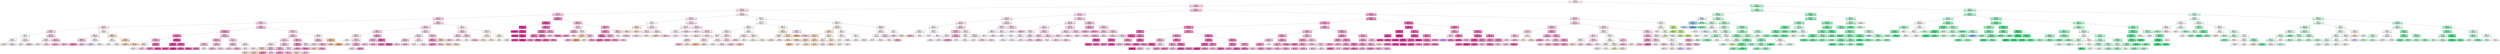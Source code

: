 digraph Tree {
node [shape=box, style="filled", color="black"] ;
0 [label="CCR <= 5.5\ngini = 0.8\nsamples = 104915\nvalue = [19942, 7527, 21880, 6402, 21140, 28024]\nclass = GDL", fillcolor="#fdf0f8"] ;
1 [label="CCR <= 0.55\ngini = 0.697\nsamples = 57888\nvalue = [13902, 2623, 392, 1764, 14911, 24296]\nclass = GDL", fillcolor="#f9d4ea"] ;
0 -> 1 [labeldistance=2.5, labelangle=45, headlabel="True"] ;
2 [label="sdComp <= 0.065\ngini = 0.704\nsamples = 36261\nvalue = [9950, 1315, 144, 1370, 9360, 14122]\nclass = GDL", fillcolor="#fbe0ef"] ;
1 -> 2 ;
3 [label="graphSize <= 75.0\ngini = 0.675\nsamples = 13258\nvalue = [3318, 578, 144, 2, 3326, 5890]\nclass = GDL", fillcolor="#f8cce6"] ;
2 -> 3 ;
4 [label="sdComm <= 0.065\ngini = 0.682\nsamples = 12118\nvalue = [3126, 494, 144, 2, 3232, 5120]\nclass = GDL", fillcolor="#f9d5ea"] ;
3 -> 4 ;
5 [label="graphSize <= 22.5\ngini = 0.678\nsamples = 8708\nvalue = [2516, 312, 48, 2, 2216, 3614]\nclass = GDL", fillcolor="#fadcee"] ;
4 -> 5 ;
6 [label="sdComp <= 0.02\ngini = 0.68\nsamples = 5658\nvalue = [1748, 130, 32, 2, 1582, 2164]\nclass = GDL", fillcolor="#fceaf5"] ;
5 -> 6 ;
7 [label="graphDepth <= 3.5\ngini = 0.671\nsamples = 2420\nvalue = [574, 80, 8, 0, 726, 1032]\nclass = GDL", fillcolor="#fadbed"] ;
6 -> 7 ;
8 [label="nbproc <= 4.5\ngini = 0.702\nsamples = 548\nvalue = [150, 26, 8, 0, 184, 180]\nclass = DL", fillcolor="#fefdff"] ;
7 -> 8 ;
9 [label="sdComm <= 0.02\ngini = 0.742\nsamples = 192\nvalue = [58, 26, 8, 0, 64, 36]\nclass = DL", fillcolor="#f9f6fe"] ;
8 -> 9 ;
10 [label="gini = 0.76\nsamples = 64\nvalue = [22, 6, 8, 0, 16, 12]\nclass = eft", fillcolor="#fcefe6"] ;
9 -> 10 ;
11 [label="gini = 0.721\nsamples = 128\nvalue = [36, 20, 0, 0, 48, 24]\nclass = DL", fillcolor="#efe5fc"] ;
9 -> 11 ;
12 [label="sdComm <= 0.02\ngini = 0.656\nsamples = 356\nvalue = [92, 0, 0, 0, 120, 144]\nclass = GDL", fillcolor="#fcebf5"] ;
8 -> 12 ;
13 [label="gini = 0.666\nsamples = 200\nvalue = [64, 0, 0, 0, 68, 68]\nclass = DL", fillcolor="#ffffff"] ;
12 -> 13 ;
14 [label="gini = 0.619\nsamples = 156\nvalue = [28, 0, 0, 0, 52, 76]\nclass = GDL", fillcolor="#f9d1e8"] ;
12 -> 14 ;
15 [label="sdComm <= 0.02\ngini = 0.657\nsamples = 1872\nvalue = [424, 54, 0, 0, 542, 852]\nclass = GDL", fillcolor="#f9d1e8"] ;
7 -> 15 ;
16 [label="nbproc <= 4.5\ngini = 0.689\nsamples = 550\nvalue = [116, 38, 0, 0, 180, 216]\nclass = GDL", fillcolor="#fcecf5"] ;
15 -> 16 ;
17 [label="gini = 0.684\nsamples = 246\nvalue = [52, 14, 0, 0, 88, 92]\nclass = GDL", fillcolor="#fefafd"] ;
16 -> 17 ;
18 [label="gini = 0.691\nsamples = 304\nvalue = [64, 24, 0, 0, 92, 124]\nclass = GDL", fillcolor="#fbe1f0"] ;
16 -> 18 ;
19 [label="nbproc <= 4.5\ngini = 0.639\nsamples = 1322\nvalue = [308, 16, 0, 0, 362, 636]\nclass = GDL", fillcolor="#f8c6e3"] ;
15 -> 19 ;
20 [label="gini = 0.613\nsamples = 334\nvalue = [58, 8, 0, 0, 90, 178]\nclass = GDL", fillcolor="#f6b8dc"] ;
19 -> 20 ;
21 [label="gini = 0.645\nsamples = 988\nvalue = [250, 8, 0, 0, 272, 458]\nclass = GDL", fillcolor="#f8cce6"] ;
19 -> 21 ;
22 [label="sdComm <= 0.02\ngini = 0.676\nsamples = 3238\nvalue = [1174, 50, 24, 2, 856, 1132]\nclass = eft", fillcolor="#fefcfb"] ;
6 -> 22 ;
23 [label="nbproc <= 4.5\ngini = 0.673\nsamples = 2106\nvalue = [650, 32, 0, 2, 618, 804]\nclass = GDL", fillcolor="#fceaf5"] ;
22 -> 23 ;
24 [label="graphDepth <= 3.5\ngini = 0.642\nsamples = 796\nvalue = [196, 4, 0, 2, 220, 374]\nclass = GDL", fillcolor="#f8cae5"] ;
23 -> 24 ;
25 [label="gini = 0.549\nsamples = 72\nvalue = [10, 4, 0, 2, 10, 46]\nclass = GDL", fillcolor="#f08cc6"] ;
24 -> 25 ;
26 [label="gini = 0.645\nsamples = 724\nvalue = [186, 0, 0, 0, 210, 328]\nclass = GDL", fillcolor="#f9d2e9"] ;
24 -> 26 ;
27 [label="graphDepth <= 3.5\ngini = 0.679\nsamples = 1310\nvalue = [454, 28, 0, 0, 398, 430]\nclass = eft", fillcolor="#fefcfa"] ;
23 -> 27 ;
28 [label="gini = 0.583\nsamples = 110\nvalue = [12, 0, 0, 0, 56, 42]\nclass = DL", fillcolor="#e5d6fa"] ;
27 -> 28 ;
29 [label="gini = 0.678\nsamples = 1200\nvalue = [442, 28, 0, 0, 342, 388]\nclass = eft", fillcolor="#fdf7f2"] ;
27 -> 29 ;
30 [label="graphDepth <= 3.5\ngini = 0.657\nsamples = 1132\nvalue = [524, 18, 24, 0, 238, 328]\nclass = eft", fillcolor="#f9e0cf"] ;
22 -> 30 ;
31 [label="nbproc <= 4.5\ngini = 0.731\nsamples = 212\nvalue = [50, 4, 24, 0, 66, 68]\nclass = GDL", fillcolor="#fffcfe"] ;
30 -> 31 ;
32 [label="gini = 0.684\nsamples = 72\nvalue = [2, 0, 24, 0, 22, 24]\nclass = OLB", fillcolor="#ffffff"] ;
31 -> 32 ;
33 [label="gini = 0.684\nsamples = 140\nvalue = [48, 4, 0, 0, 44, 44]\nclass = eft", fillcolor="#fefaf7"] ;
31 -> 33 ;
34 [label="nbproc <= 4.5\ngini = 0.619\nsamples = 920\nvalue = [474, 14, 0, 0, 172, 260]\nclass = eft", fillcolor="#f7d6bf"] ;
30 -> 34 ;
35 [label="gini = 0.593\nsamples = 260\nvalue = [140, 4, 0, 0, 34, 82]\nclass = eft", fillcolor="#f7d6be"] ;
34 -> 35 ;
36 [label="gini = 0.627\nsamples = 660\nvalue = [334, 10, 0, 0, 138, 178]\nclass = eft", fillcolor="#f7d6bf"] ;
34 -> 36 ;
37 [label="nbproc <= 4.5\ngini = 0.664\nsamples = 3050\nvalue = [768, 182, 16, 0, 634, 1450]\nclass = GDL", fillcolor="#f7c4e2"] ;
5 -> 37 ;
38 [label="graphDepth <= 9.0\ngini = 0.607\nsamples = 986\nvalue = [140, 80, 16, 0, 182, 568]\nclass = GDL", fillcolor="#f3a0d0"] ;
37 -> 38 ;
39 [label="sdComm <= 0.02\ngini = 0.449\nsamples = 430\nvalue = [16, 10, 16, 0, 80, 308]\nclass = GDL", fillcolor="#ee7ebf"] ;
38 -> 39 ;
40 [label="graphDepth <= 6.5\ngini = 0.607\nsamples = 214\nvalue = [14, 6, 16, 0, 60, 118]\nclass = GDL", fillcolor="#f5b4da"] ;
39 -> 40 ;
41 [label="sdComp <= 0.02\ngini = 0.699\nsamples = 122\nvalue = [12, 4, 16, 0, 42, 48]\nclass = GDL", fillcolor="#fdf0f8"] ;
40 -> 41 ;
42 [label="gini = 0.678\nsamples = 64\nvalue = [0, 2, 16, 0, 24, 22]\nclass = DL", fillcolor="#f9f6fe"] ;
41 -> 42 ;
43 [label="gini = 0.659\nsamples = 58\nvalue = [12, 2, 0, 0, 18, 26]\nclass = GDL", fillcolor="#fad7eb"] ;
41 -> 43 ;
44 [label="sdComp <= 0.02\ngini = 0.382\nsamples = 92\nvalue = [2, 2, 0, 0, 18, 70]\nclass = GDL", fillcolor="#ed74ba"] ;
40 -> 44 ;
45 [label="gini = 0.408\nsamples = 56\nvalue = [0, 0, 0, 0, 16, 40]\nclass = GDL", fillcolor="#ef88c4"] ;
44 -> 45 ;
46 [label="gini = 0.296\nsamples = 36\nvalue = [2, 2, 0, 0, 2, 30]\nclass = GDL", fillcolor="#ea5cae"] ;
44 -> 46 ;
47 [label="graphSize <= 40.0\ngini = 0.217\nsamples = 216\nvalue = [2, 4, 0, 0, 20, 190]\nclass = GDL", fillcolor="#e853aa"] ;
39 -> 47 ;
48 [label="sdComp <= 0.02\ngini = 0.155\nsamples = 120\nvalue = [0, 2, 0, 0, 8, 110]\nclass = GDL", fillcolor="#e74ba6"] ;
47 -> 48 ;
49 [label="gini = 0.245\nsamples = 56\nvalue = [0, 0, 0, 0, 8, 48]\nclass = GDL", fillcolor="#e95aad"] ;
48 -> 49 ;
50 [label="gini = 0.061\nsamples = 64\nvalue = [0, 2, 0, 0, 0, 62]\nclass = GDL", fillcolor="#e63fa0"] ;
48 -> 50 ;
51 [label="sdComp <= 0.02\ngini = 0.289\nsamples = 96\nvalue = [2, 2, 0, 0, 12, 80]\nclass = GDL", fillcolor="#ea5fb0"] ;
47 -> 51 ;
52 [label="gini = 0.295\nsamples = 48\nvalue = [2, 2, 0, 0, 4, 40]\nclass = GDL", fillcolor="#ea5daf"] ;
51 -> 52 ;
53 [label="gini = 0.278\nsamples = 48\nvalue = [0, 0, 0, 0, 8, 40]\nclass = GDL", fillcolor="#ea61b1"] ;
51 -> 53 ;
54 [label="graphDepth <= 13.5\ngini = 0.682\nsamples = 556\nvalue = [124, 70, 0, 0, 102, 260]\nclass = GDL", fillcolor="#f7c1e0"] ;
38 -> 54 ;
55 [label="sdComp <= 0.02\ngini = 0.672\nsamples = 318\nvalue = [54, 60, 0, 0, 48, 156]\nclass = GDL", fillcolor="#f5b5db"] ;
54 -> 55 ;
56 [label="sdComm <= 0.02\ngini = 0.625\nsamples = 156\nvalue = [18, 48, 0, 0, 10, 80]\nclass = GDL", fillcolor="#f7c4e2"] ;
55 -> 56 ;
57 [label="gini = 0.473\nsamples = 60\nvalue = [8, 8, 0, 0, 2, 42]\nclass = GDL", fillcolor="#ee7ebf"] ;
56 -> 57 ;
58 [label="gini = 0.652\nsamples = 96\nvalue = [10, 40, 0, 0, 8, 38]\nclass = BIM*", fillcolor="#fcfef8"] ;
56 -> 58 ;
59 [label="sdComm <= 0.02\ngini = 0.67\nsamples = 162\nvalue = [36, 12, 0, 0, 38, 76]\nclass = GDL", fillcolor="#f7c2e1"] ;
55 -> 59 ;
60 [label="gini = 0.641\nsamples = 100\nvalue = [26, 4, 0, 0, 20, 50]\nclass = GDL", fillcolor="#f7bfdf"] ;
59 -> 60 ;
61 [label="gini = 0.697\nsamples = 62\nvalue = [10, 8, 0, 0, 18, 26]\nclass = GDL", fillcolor="#fadbed"] ;
59 -> 61 ;
62 [label="sdComm <= 0.02\ngini = 0.669\nsamples = 238\nvalue = [70, 10, 0, 0, 54, 104]\nclass = GDL", fillcolor="#fad7eb"] ;
54 -> 62 ;
63 [label="sdComp <= 0.02\ngini = 0.669\nsamples = 130\nvalue = [32, 8, 0, 0, 30, 60]\nclass = GDL", fillcolor="#f8c6e3"] ;
62 -> 63 ;
64 [label="gini = 0.675\nsamples = 88\nvalue = [22, 4, 0, 0, 24, 38]\nclass = GDL", fillcolor="#f9d4ea"] ;
63 -> 64 ;
65 [label="gini = 0.639\nsamples = 42\nvalue = [10, 4, 0, 0, 6, 22]\nclass = GDL", fillcolor="#f5b5da"] ;
63 -> 65 ;
66 [label="sdComp <= 0.02\ngini = 0.66\nsamples = 108\nvalue = [38, 2, 0, 0, 24, 44]\nclass = GDL", fillcolor="#fdeef7"] ;
62 -> 66 ;
67 [label="gini = 0.658\nsamples = 46\nvalue = [16, 0, 0, 0, 12, 18]\nclass = GDL", fillcolor="#fdf2f8"] ;
66 -> 67 ;
68 [label="gini = 0.66\nsamples = 62\nvalue = [22, 2, 0, 0, 12, 26]\nclass = GDL", fillcolor="#fcebf5"] ;
66 -> 68 ;
69 [label="graphDepth <= 13.5\ngini = 0.674\nsamples = 2064\nvalue = [628, 102, 0, 0, 452, 882]\nclass = GDL", fillcolor="#fadcee"] ;
37 -> 69 ;
70 [label="graphSize <= 40.0\ngini = 0.666\nsamples = 1696\nvalue = [480, 68, 0, 0, 390, 758]\nclass = GDL", fillcolor="#f9d2e9"] ;
69 -> 70 ;
71 [label="sdComm <= 0.02\ngini = 0.67\nsamples = 1454\nvalue = [420, 56, 0, 0, 348, 630]\nclass = GDL", fillcolor="#fad7eb"] ;
70 -> 71 ;
72 [label="sdComp <= 0.02\ngini = 0.694\nsamples = 504\nvalue = [158, 32, 0, 0, 122, 192]\nclass = GDL", fillcolor="#fcecf5"] ;
71 -> 72 ;
73 [label="graphDepth <= 7.5\ngini = 0.698\nsamples = 180\nvalue = [78, 22, 0, 0, 38, 42]\nclass = eft", fillcolor="#f8decb"] ;
72 -> 73 ;
74 [label="gini = 0.698\nsamples = 114\nvalue = [48, 12, 0, 0, 24, 30]\nclass = eft", fillcolor="#f9e4d5"] ;
73 -> 74 ;
75 [label="gini = 0.692\nsamples = 66\nvalue = [30, 10, 0, 0, 14, 12]\nclass = eft", fillcolor="#f7d8c2"] ;
73 -> 75 ;
76 [label="graphDepth <= 7.5\ngini = 0.657\nsamples = 324\nvalue = [80, 10, 0, 0, 84, 150]\nclass = GDL", fillcolor="#f8c9e4"] ;
72 -> 76 ;
77 [label="gini = 0.516\nsamples = 84\nvalue = [10, 0, 0, 0, 20, 54]\nclass = GDL", fillcolor="#f196cb"] ;
76 -> 77 ;
78 [label="gini = 0.682\nsamples = 240\nvalue = [70, 10, 0, 0, 64, 96]\nclass = GDL", fillcolor="#fbe1f0"] ;
76 -> 78 ;
79 [label="sdComp <= 0.02\ngini = 0.654\nsamples = 950\nvalue = [262, 24, 0, 0, 226, 438]\nclass = GDL", fillcolor="#f8cce6"] ;
71 -> 79 ;
80 [label="graphDepth <= 7.5\ngini = 0.632\nsamples = 398\nvalue = [80, 16, 0, 0, 96, 206]\nclass = GDL", fillcolor="#f6b7db"] ;
79 -> 80 ;
81 [label="gini = 0.588\nsamples = 126\nvalue = [12, 12, 0, 0, 28, 74]\nclass = GDL", fillcolor="#f3a2d1"] ;
80 -> 81 ;
82 [label="gini = 0.639\nsamples = 272\nvalue = [68, 4, 0, 0, 68, 132]\nclass = GDL", fillcolor="#f7c1e0"] ;
80 -> 82 ;
83 [label="graphDepth <= 7.5\ngini = 0.659\nsamples = 552\nvalue = [182, 8, 0, 0, 130, 232]\nclass = GDL", fillcolor="#fbe4f2"] ;
79 -> 83 ;
84 [label="gini = 0.655\nsamples = 130\nvalue = [58, 2, 0, 0, 32, 38]\nclass = eft", fillcolor="#f9e4d4"] ;
83 -> 84 ;
85 [label="gini = 0.648\nsamples = 422\nvalue = [124, 6, 0, 0, 98, 194]\nclass = GDL", fillcolor="#f9d0e8"] ;
83 -> 85 ;
86 [label="sdComm <= 0.02\ngini = 0.626\nsamples = 242\nvalue = [60, 12, 0, 0, 42, 128]\nclass = GDL", fillcolor="#f5b5da"] ;
70 -> 86 ;
87 [label="sdComp <= 0.02\ngini = 0.559\nsamples = 146\nvalue = [28, 6, 0, 0, 22, 90]\nclass = GDL", fillcolor="#f197cc"] ;
86 -> 87 ;
88 [label="gini = 0.595\nsamples = 52\nvalue = [12, 4, 0, 0, 6, 30]\nclass = GDL", fillcolor="#f3a6d3"] ;
87 -> 88 ;
89 [label="gini = 0.534\nsamples = 94\nvalue = [16, 2, 0, 0, 16, 60]\nclass = GDL", fillcolor="#f08fc8"] ;
87 -> 89 ;
90 [label="sdComp <= 0.02\ngini = 0.685\nsamples = 96\nvalue = [32, 6, 0, 0, 20, 38]\nclass = GDL", fillcolor="#fdecf6"] ;
86 -> 90 ;
91 [label="gini = 0.654\nsamples = 46\nvalue = [22, 2, 0, 0, 12, 10]\nclass = eft", fillcolor="#f7dac5"] ;
90 -> 91 ;
92 [label="gini = 0.614\nsamples = 50\nvalue = [10, 4, 0, 0, 8, 28]\nclass = GDL", fillcolor="#f3a6d3"] ;
90 -> 92 ;
93 [label="sdComp <= 0.02\ngini = 0.688\nsamples = 368\nvalue = [148, 34, 0, 0, 62, 124]\nclass = eft", fillcolor="#fcf3ec"] ;
69 -> 93 ;
94 [label="sdComm <= 0.02\ngini = 0.67\nsamples = 202\nvalue = [50, 18, 0, 0, 38, 96]\nclass = GDL", fillcolor="#f7c3e1"] ;
93 -> 94 ;
95 [label="gini = 0.698\nsamples = 88\nvalue = [24, 8, 0, 0, 20, 36]\nclass = GDL", fillcolor="#fadaed"] ;
94 -> 95 ;
96 [label="gini = 0.638\nsamples = 114\nvalue = [26, 10, 0, 0, 18, 60]\nclass = GDL", fillcolor="#f5b2d9"] ;
94 -> 96 ;
97 [label="sdComm <= 0.02\ngini = 0.593\nsamples = 166\nvalue = [98, 16, 0, 0, 24, 28]\nclass = eft", fillcolor="#f2bf9b"] ;
93 -> 97 ;
98 [label="gini = 0.648\nsamples = 72\nvalue = [36, 8, 0, 0, 8, 20]\nclass = eft", fillcolor="#f7d8c2"] ;
97 -> 98 ;
99 [label="gini = 0.522\nsamples = 94\nvalue = [62, 8, 0, 0, 16, 8]\nclass = eft", fillcolor="#f0b58a"] ;
97 -> 99 ;
100 [label="graphDepth <= 9.0\ngini = 0.681\nsamples = 3410\nvalue = [610, 182, 96, 0, 1016, 1506]\nclass = GDL", fillcolor="#fad6eb"] ;
4 -> 100 ;
101 [label="nbproc <= 4.5\ngini = 0.658\nsamples = 2704\nvalue = [380, 114, 76, 0, 892, 1242]\nclass = GDL", fillcolor="#fad9ec"] ;
100 -> 101 ;
102 [label="sdComp <= 0.02\ngini = 0.71\nsamples = 820\nvalue = [108, 72, 76, 0, 200, 364]\nclass = GDL", fillcolor="#f8cbe5"] ;
101 -> 102 ;
103 [label="graphDepth <= 3.5\ngini = 0.733\nsamples = 456\nvalue = [54, 30, 68, 0, 132, 172]\nclass = GDL", fillcolor="#fce7f3"] ;
102 -> 103 ;
104 [label="gini = 0.797\nsamples = 116\nvalue = [20, 26, 24, 0, 26, 20]\nclass = BIM*", fillcolor="#ffffff"] ;
103 -> 104 ;
105 [label="graphSize <= 22.5\ngini = 0.676\nsamples = 340\nvalue = [34, 4, 44, 0, 106, 152]\nclass = GDL", fillcolor="#fad8ec"] ;
103 -> 105 ;
106 [label="gini = 0.667\nsamples = 236\nvalue = [24, 2, 24, 0, 86, 100]\nclass = GDL", fillcolor="#fdedf6"] ;
105 -> 106 ;
107 [label="graphSize <= 40.0\ngini = 0.666\nsamples = 104\nvalue = [10, 2, 20, 0, 20, 52]\nclass = GDL", fillcolor="#f5b4da"] ;
105 -> 107 ;
108 [label="gini = 0.678\nsamples = 58\nvalue = [2, 2, 20, 0, 10, 24]\nclass = GDL", fillcolor="#fceaf5"] ;
107 -> 108 ;
109 [label="gini = 0.552\nsamples = 46\nvalue = [8, 0, 0, 0, 10, 28]\nclass = GDL", fillcolor="#f29cce"] ;
107 -> 109 ;
110 [label="graphSize <= 22.5\ngini = 0.651\nsamples = 364\nvalue = [54, 42, 8, 0, 68, 192]\nclass = GDL", fillcolor="#f4acd6"] ;
102 -> 110 ;
111 [label="graphDepth <= 3.5\ngini = 0.695\nsamples = 292\nvalue = [50, 40, 8, 0, 58, 136]\nclass = GDL", fillcolor="#f6bdde"] ;
110 -> 111 ;
112 [label="gini = 0.655\nsamples = 116\nvalue = [20, 6, 0, 0, 36, 54]\nclass = GDL", fillcolor="#f9d2e9"] ;
111 -> 112 ;
113 [label="gini = 0.699\nsamples = 176\nvalue = [30, 34, 8, 0, 22, 82]\nclass = GDL", fillcolor="#f6bcde"] ;
111 -> 113 ;
114 [label="graphDepth <= 6.5\ngini = 0.372\nsamples = 72\nvalue = [4, 2, 0, 0, 10, 56]\nclass = GDL", fillcolor="#ec6cb6"] ;
110 -> 114 ;
115 [label="gini = 0.416\nsamples = 46\nvalue = [4, 0, 0, 0, 8, 34]\nclass = GDL", fillcolor="#ed78bc"] ;
114 -> 115 ;
116 [label="gini = 0.272\nsamples = 26\nvalue = [0, 2, 0, 0, 2, 22]\nclass = GDL", fillcolor="#e95aad"] ;
114 -> 116 ;
117 [label="graphSize <= 22.5\ngini = 0.627\nsamples = 1884\nvalue = [272, 42, 0, 0, 692, 878]\nclass = GDL", fillcolor="#fbe0f0"] ;
101 -> 117 ;
118 [label="graphDepth <= 3.5\ngini = 0.617\nsamples = 1582\nvalue = [202, 32, 0, 0, 608, 740]\nclass = GDL", fillcolor="#fbe4f2"] ;
117 -> 118 ;
119 [label="sdComp <= 0.02\ngini = 0.63\nsamples = 292\nvalue = [52, 6, 0, 0, 90, 144]\nclass = GDL", fillcolor="#f8cae5"] ;
118 -> 119 ;
120 [label="gini = 0.601\nsamples = 80\nvalue = [6, 4, 0, 0, 30, 40]\nclass = GDL", fillcolor="#fad7eb"] ;
119 -> 120 ;
121 [label="gini = 0.632\nsamples = 212\nvalue = [46, 2, 0, 0, 60, 104]\nclass = GDL", fillcolor="#f7c6e3"] ;
119 -> 121 ;
122 [label="sdComp <= 0.02\ngini = 0.611\nsamples = 1290\nvalue = [150, 26, 0, 0, 518, 596]\nclass = GDL", fillcolor="#fcebf5"] ;
118 -> 122 ;
123 [label="gini = 0.607\nsamples = 446\nvalue = [46, 10, 0, 0, 194, 196]\nclass = GDL", fillcolor="#fffdfe"] ;
122 -> 123 ;
124 [label="gini = 0.612\nsamples = 844\nvalue = [104, 16, 0, 0, 324, 400]\nclass = GDL", fillcolor="#fbe2f1"] ;
122 -> 124 ;
125 [label="sdComp <= 0.02\ngini = 0.659\nsamples = 302\nvalue = [70, 10, 0, 0, 84, 138]\nclass = GDL", fillcolor="#f9cee7"] ;
117 -> 125 ;
126 [label="graphSize <= 40.0\ngini = 0.513\nsamples = 194\nvalue = [16, 2, 0, 0, 52, 124]\nclass = GDL", fillcolor="#f29bcd"] ;
125 -> 126 ;
127 [label="gini = 0.494\nsamples = 144\nvalue = [16, 0, 0, 0, 32, 96]\nclass = GDL", fillcolor="#f08ec7"] ;
126 -> 127 ;
128 [label="gini = 0.525\nsamples = 50\nvalue = [0, 2, 0, 0, 20, 28]\nclass = GDL", fillcolor="#f8cae5"] ;
126 -> 128 ;
129 [label="graphDepth <= 6.5\ngini = 0.64\nsamples = 108\nvalue = [54, 8, 0, 0, 32, 14]\nclass = eft", fillcolor="#f7dbc6"] ;
125 -> 129 ;
130 [label="gini = 0.606\nsamples = 80\nvalue = [42, 4, 0, 0, 26, 8]\nclass = eft", fillcolor="#f7dac4"] ;
129 -> 130 ;
131 [label="gini = 0.704\nsamples = 28\nvalue = [12, 4, 0, 0, 6, 6]\nclass = eft", fillcolor="#f8ddc9"] ;
129 -> 131 ;
132 [label="sdComp <= 0.02\ngini = 0.713\nsamples = 706\nvalue = [230, 68, 20, 0, 124, 264]\nclass = GDL", fillcolor="#fdf1f8"] ;
100 -> 132 ;
133 [label="nbproc <= 4.5\ngini = 0.715\nsamples = 388\nvalue = [104, 34, 20, 0, 70, 160]\nclass = GDL", fillcolor="#fad8ec"] ;
132 -> 133 ;
134 [label="graphSize <= 40.0\ngini = 0.735\nsamples = 206\nvalue = [50, 14, 20, 0, 42, 80]\nclass = GDL", fillcolor="#fad9ec"] ;
133 -> 134 ;
135 [label="gini = 0.678\nsamples = 110\nvalue = [26, 2, 4, 0, 30, 48]\nclass = GDL", fillcolor="#f9d2e9"] ;
134 -> 135 ;
136 [label="gini = 0.767\nsamples = 96\nvalue = [24, 12, 16, 0, 12, 32]\nclass = GDL", fillcolor="#fce9f4"] ;
134 -> 136 ;
137 [label="graphSize <= 40.0\ngini = 0.683\nsamples = 182\nvalue = [54, 20, 0, 0, 28, 80]\nclass = GDL", fillcolor="#fad7eb"] ;
133 -> 137 ;
138 [label="gini = 0.71\nsamples = 50\nvalue = [16, 14, 0, 0, 4, 16]\nclass = eft", fillcolor="#ffffff"] ;
137 -> 138 ;
139 [label="gini = 0.647\nsamples = 132\nvalue = [38, 6, 0, 0, 24, 64]\nclass = GDL", fillcolor="#f8c8e4"] ;
137 -> 139 ;
140 [label="graphSize <= 40.0\ngini = 0.696\nsamples = 318\nvalue = [126, 34, 0, 0, 54, 104]\nclass = eft", fillcolor="#fcf2eb"] ;
132 -> 140 ;
141 [label="nbproc <= 4.5\ngini = 0.667\nsamples = 264\nvalue = [110, 12, 0, 0, 50, 92]\nclass = eft", fillcolor="#fcf2ea"] ;
140 -> 141 ;
142 [label="gini = 0.644\nsamples = 76\nvalue = [34, 4, 0, 0, 10, 28]\nclass = eft", fillcolor="#fcefe6"] ;
141 -> 142 ;
143 [label="gini = 0.674\nsamples = 188\nvalue = [76, 8, 0, 0, 40, 64]\nclass = eft", fillcolor="#fcf3ec"] ;
141 -> 143 ;
144 [label="nbproc <= 4.5\ngini = 0.691\nsamples = 54\nvalue = [16, 22, 0, 0, 4, 12]\nclass = BIM*", fillcolor="#f0fbe0"] ;
140 -> 144 ;
145 [label="gini = 0.722\nsamples = 24\nvalue = [4, 8, 0, 0, 4, 8]\nclass = BIM*", fillcolor="#ffffff"] ;
144 -> 145 ;
146 [label="gini = 0.604\nsamples = 30\nvalue = [12, 14, 0, 0, 0, 4]\nclass = BIM*", fillcolor="#f4fce9"] ;
144 -> 146 ;
147 [label="nbproc <= 4.5\ngini = 0.503\nsamples = 1140\nvalue = [192, 84, 0, 0, 94, 770]\nclass = GDL", fillcolor="#ef86c3"] ;
3 -> 147 ;
148 [label="graphDepth <= 25.5\ngini = 0.285\nsamples = 564\nvalue = [32, 22, 0, 0, 36, 474]\nclass = GDL", fillcolor="#e95bae"] ;
147 -> 148 ;
149 [label="sdComp <= 0.02\ngini = 0.038\nsamples = 308\nvalue = [0, 0, 0, 0, 6, 302]\nclass = GDL", fillcolor="#e63d9f"] ;
148 -> 149 ;
150 [label="gini = 0.0\nsamples = 158\nvalue = [0, 0, 0, 0, 0, 158]\nclass = GDL", fillcolor="#e5399d"] ;
149 -> 150 ;
151 [label="sdComm <= 0.02\ngini = 0.077\nsamples = 150\nvalue = [0, 0, 0, 0, 6, 144]\nclass = GDL", fillcolor="#e641a1"] ;
149 -> 151 ;
152 [label="gini = 0.0\nsamples = 50\nvalue = [0, 0, 0, 0, 0, 50]\nclass = GDL", fillcolor="#e5399d"] ;
151 -> 152 ;
153 [label="sdComm <= 0.065\ngini = 0.113\nsamples = 100\nvalue = [0, 0, 0, 0, 6, 94]\nclass = GDL", fillcolor="#e746a3"] ;
151 -> 153 ;
154 [label="gini = 0.185\nsamples = 58\nvalue = [0, 0, 0, 0, 6, 52]\nclass = GDL", fillcolor="#e850a8"] ;
153 -> 154 ;
155 [label="gini = 0.0\nsamples = 42\nvalue = [0, 0, 0, 0, 0, 42]\nclass = GDL", fillcolor="#e5399d"] ;
153 -> 155 ;
156 [label="sdComm <= 0.065\ngini = 0.512\nsamples = 256\nvalue = [32, 22, 0, 0, 30, 172]\nclass = GDL", fillcolor="#ef83c2"] ;
148 -> 156 ;
157 [label="sdComm <= 0.02\ngini = 0.465\nsamples = 180\nvalue = [12, 18, 0, 0, 22, 128]\nclass = GDL", fillcolor="#ee7abd"] ;
156 -> 157 ;
158 [label="sdComp <= 0.02\ngini = 0.46\nsamples = 90\nvalue = [8, 4, 0, 0, 14, 64]\nclass = GDL", fillcolor="#ee7dbf"] ;
157 -> 158 ;
159 [label="gini = 0.534\nsamples = 50\nvalue = [6, 2, 0, 0, 10, 32]\nclass = GDL", fillcolor="#f192c9"] ;
158 -> 159 ;
160 [label="gini = 0.345\nsamples = 40\nvalue = [2, 2, 0, 0, 4, 32]\nclass = GDL", fillcolor="#eb65b3"] ;
158 -> 160 ;
161 [label="sdComp <= 0.02\ngini = 0.46\nsamples = 90\nvalue = [4, 14, 0, 0, 8, 64]\nclass = GDL", fillcolor="#ee7dbf"] ;
157 -> 161 ;
162 [label="gini = 0.363\nsamples = 46\nvalue = [0, 6, 0, 0, 4, 36]\nclass = GDL", fillcolor="#ec6ab6"] ;
161 -> 162 ;
163 [label="gini = 0.545\nsamples = 44\nvalue = [4, 8, 0, 0, 4, 28]\nclass = GDL", fillcolor="#f191c9"] ;
161 -> 163 ;
164 [label="sdComp <= 0.02\ngini = 0.582\nsamples = 76\nvalue = [20, 4, 0, 0, 8, 44]\nclass = GDL", fillcolor="#f4aad5"] ;
156 -> 164 ;
165 [label="gini = 0.673\nsamples = 36\nvalue = [10, 2, 0, 0, 8, 16]\nclass = GDL", fillcolor="#f9d1e8"] ;
164 -> 165 ;
166 [label="gini = 0.445\nsamples = 40\nvalue = [10, 2, 0, 0, 0, 28]\nclass = GDL", fillcolor="#ef88c4"] ;
164 -> 166 ;
167 [label="graphDepth <= 25.5\ngini = 0.637\nsamples = 576\nvalue = [160, 62, 0, 0, 58, 296]\nclass = GDL", fillcolor="#f6bedf"] ;
147 -> 167 ;
168 [label="sdComm <= 0.02\ngini = 0.628\nsamples = 266\nvalue = [100, 16, 0, 0, 26, 124]\nclass = GDL", fillcolor="#fbe2f1"] ;
167 -> 168 ;
169 [label="sdComp <= 0.02\ngini = 0.625\nsamples = 98\nvalue = [22, 4, 0, 0, 20, 52]\nclass = GDL", fillcolor="#f5b1d8"] ;
168 -> 169 ;
170 [label="gini = 0.552\nsamples = 46\nvalue = [2, 4, 0, 0, 12, 28]\nclass = GDL", fillcolor="#f3a2d1"] ;
169 -> 170 ;
171 [label="gini = 0.615\nsamples = 52\nvalue = [20, 0, 0, 0, 8, 24]\nclass = GDL", fillcolor="#fce6f3"] ;
169 -> 171 ;
172 [label="sdComm <= 0.065\ngini = 0.594\nsamples = 168\nvalue = [78, 12, 0, 0, 6, 72]\nclass = eft", fillcolor="#fdf7f3"] ;
168 -> 172 ;
173 [label="sdComp <= 0.02\ngini = 0.558\nsamples = 86\nvalue = [48, 8, 0, 0, 0, 30]\nclass = eft", fillcolor="#f7d6bf"] ;
172 -> 173 ;
174 [label="gini = 0.568\nsamples = 36\nvalue = [12, 4, 0, 0, 0, 20]\nclass = GDL", fillcolor="#f6bdde"] ;
173 -> 174 ;
175 [label="gini = 0.435\nsamples = 50\nvalue = [36, 4, 0, 0, 0, 10]\nclass = eft", fillcolor="#eead7e"] ;
173 -> 175 ;
176 [label="sdComp <= 0.02\ngini = 0.596\nsamples = 82\nvalue = [30, 4, 0, 0, 6, 42]\nclass = GDL", fillcolor="#f9d1e8"] ;
172 -> 176 ;
177 [label="gini = 0.499\nsamples = 42\nvalue = [22, 0, 0, 0, 0, 20]\nclass = eft", fillcolor="#fdf4ed"] ;
176 -> 177 ;
178 [label="gini = 0.625\nsamples = 40\nvalue = [8, 4, 0, 0, 6, 22]\nclass = GDL", fillcolor="#f4a8d4"] ;
176 -> 178 ;
179 [label="sdComm <= 0.065\ngini = 0.622\nsamples = 310\nvalue = [60, 46, 0, 0, 32, 172]\nclass = GDL", fillcolor="#f3a6d3"] ;
167 -> 179 ;
180 [label="sdComp <= 0.02\ngini = 0.536\nsamples = 200\nvalue = [40, 22, 0, 0, 10, 128]\nclass = GDL", fillcolor="#f192c9"] ;
179 -> 180 ;
181 [label="sdComm <= 0.02\ngini = 0.457\nsamples = 106\nvalue = [12, 12, 0, 0, 6, 76]\nclass = GDL", fillcolor="#ed78bc"] ;
180 -> 181 ;
182 [label="gini = 0.363\nsamples = 46\nvalue = [4, 6, 0, 0, 0, 36]\nclass = GDL", fillcolor="#ec6ab6"] ;
181 -> 182 ;
183 [label="gini = 0.518\nsamples = 60\nvalue = [8, 6, 0, 0, 6, 40]\nclass = GDL", fillcolor="#ef85c3"] ;
181 -> 183 ;
184 [label="sdComm <= 0.02\ngini = 0.592\nsamples = 94\nvalue = [28, 10, 0, 0, 4, 52]\nclass = GDL", fillcolor="#f6b7db"] ;
180 -> 184 ;
185 [label="gini = 0.563\nsamples = 46\nvalue = [10, 6, 0, 0, 2, 28]\nclass = GDL", fillcolor="#f29cce"] ;
184 -> 185 ;
186 [label="gini = 0.601\nsamples = 48\nvalue = [18, 4, 0, 0, 2, 24]\nclass = GDL", fillcolor="#fad7eb"] ;
184 -> 186 ;
187 [label="sdComp <= 0.02\ngini = 0.719\nsamples = 110\nvalue = [20, 24, 0, 0, 22, 44]\nclass = GDL", fillcolor="#f9d1e8"] ;
179 -> 187 ;
188 [label="gini = 0.706\nsamples = 34\nvalue = [4, 12, 0, 0, 6, 12]\nclass = BIM*", fillcolor="#ffffff"] ;
187 -> 188 ;
189 [label="gini = 0.709\nsamples = 76\nvalue = [16, 12, 0, 0, 16, 32]\nclass = GDL", fillcolor="#f8cae5"] ;
187 -> 189 ;
190 [label="graphSize <= 22.5\ngini = 0.715\nsamples = 23003\nvalue = [6632, 737, 0, 1368, 6034, 8232]\nclass = GDL", fillcolor="#fcecf5"] ;
2 -> 190 ;
191 [label="graphDepth <= 3.5\ngini = 0.717\nsamples = 17527\nvalue = [4760, 401, 0, 1308, 4694, 6364]\nclass = GDL", fillcolor="#fce6f3"] ;
190 -> 191 ;
192 [label="sdComm <= 0.02\ngini = 0.717\nsamples = 4905\nvalue = [1616, 265, 0, 192, 1218, 1614]\nclass = eft", fillcolor="#ffffff"] ;
191 -> 192 ;
193 [label="nbproc <= 4.5\ngini = 0.682\nsamples = 1886\nvalue = [774, 88, 0, 0, 506, 518]\nclass = eft", fillcolor="#fae7da"] ;
192 -> 193 ;
194 [label="gini = 0.711\nsamples = 514\nvalue = [208, 68, 0, 0, 114, 124]\nclass = eft", fillcolor="#f9e4d4"] ;
193 -> 194 ;
195 [label="gini = 0.666\nsamples = 1372\nvalue = [566, 20, 0, 0, 392, 394]\nclass = eft", fillcolor="#fae9dc"] ;
193 -> 195 ;
196 [label="sdComm <= 0.065\ngini = 0.727\nsamples = 3019\nvalue = [842, 177, 0, 192, 712, 1096]\nclass = GDL", fillcolor="#fce8f4"] ;
192 -> 196 ;
197 [label="nbproc <= 4.5\ngini = 0.76\nsamples = 1342\nvalue = [322, 134, 0, 132, 312, 442]\nclass = GDL", fillcolor="#fce8f3"] ;
196 -> 197 ;
198 [label="gini = 0.745\nsamples = 856\nvalue = [158, 118, 0, 48, 222, 310]\nclass = GDL", fillcolor="#fbe4f1"] ;
197 -> 198 ;
199 [label="gini = 0.747\nsamples = 486\nvalue = [164, 16, 0, 84, 90, 132]\nclass = eft", fillcolor="#fdf4ed"] ;
197 -> 199 ;
200 [label="nbproc <= 4.5\ngini = 0.693\nsamples = 1677\nvalue = [520, 43, 0, 60, 400, 654]\nclass = GDL", fillcolor="#fce8f4"] ;
196 -> 200 ;
201 [label="gini = 0.682\nsamples = 351\nvalue = [162, 21, 0, 12, 68, 88]\nclass = eft", fillcolor="#f8dcc7"] ;
200 -> 201 ;
202 [label="gini = 0.681\nsamples = 1326\nvalue = [358, 22, 0, 48, 332, 566]\nclass = GDL", fillcolor="#f9d4ea"] ;
200 -> 202 ;
203 [label="nbproc <= 4.5\ngini = 0.713\nsamples = 12622\nvalue = [3144, 136, 0, 1116, 3476, 4750]\nclass = GDL", fillcolor="#fbe3f1"] ;
191 -> 203 ;
204 [label="sdComm <= 0.065\ngini = 0.723\nsamples = 4502\nvalue = [1326, 54, 0, 456, 1110, 1556]\nclass = GDL", fillcolor="#fdf1f8"] ;
203 -> 204 ;
205 [label="sdComm <= 0.02\ngini = 0.728\nsamples = 3200\nvalue = [958, 40, 0, 348, 822, 1032]\nclass = GDL", fillcolor="#fef8fc"] ;
204 -> 205 ;
206 [label="gini = 0.725\nsamples = 1460\nvalue = [426, 12, 0, 148, 408, 466]\nclass = GDL", fillcolor="#fef7fb"] ;
205 -> 206 ;
207 [label="gini = 0.731\nsamples = 1740\nvalue = [532, 28, 0, 200, 414, 566]\nclass = GDL", fillcolor="#fef9fc"] ;
205 -> 207 ;
208 [label="gini = 0.702\nsamples = 1302\nvalue = [368, 14, 0, 108, 288, 524]\nclass = GDL", fillcolor="#fbdeef"] ;
204 -> 208 ;
209 [label="sdComm <= 0.02\ngini = 0.704\nsamples = 8120\nvalue = [1818, 82, 0, 660, 2366, 3194]\nclass = GDL", fillcolor="#fbe3f1"] ;
203 -> 209 ;
210 [label="gini = 0.657\nsamples = 1836\nvalue = [386, 28, 0, 12, 622, 788]\nclass = GDL", fillcolor="#fbe4f2"] ;
209 -> 210 ;
211 [label="sdComm <= 0.065\ngini = 0.714\nsamples = 6284\nvalue = [1432, 54, 0, 648, 1744, 2406]\nclass = GDL", fillcolor="#fbe2f1"] ;
209 -> 211 ;
212 [label="gini = 0.717\nsamples = 2724\nvalue = [744, 24, 0, 276, 664, 1016]\nclass = GDL", fillcolor="#fbe4f2"] ;
211 -> 212 ;
213 [label="gini = 0.707\nsamples = 3560\nvalue = [688, 30, 0, 372, 1080, 1390]\nclass = GDL", fillcolor="#fce6f3"] ;
211 -> 213 ;
214 [label="graphDepth <= 13.5\ngini = 0.703\nsamples = 5476\nvalue = [1872, 336, 0, 60, 1340, 1868]\nclass = eft", fillcolor="#ffffff"] ;
190 -> 214 ;
215 [label="sdComm <= 0.065\ngini = 0.694\nsamples = 4376\nvalue = [1492, 174, 0, 60, 1120, 1530]\nclass = GDL", fillcolor="#fffcfe"] ;
214 -> 215 ;
216 [label="graphDepth <= 9.0\ngini = 0.693\nsamples = 3248\nvalue = [1066, 128, 0, 24, 896, 1134]\nclass = GDL", fillcolor="#fef9fc"] ;
215 -> 216 ;
217 [label="nbproc <= 4.5\ngini = 0.691\nsamples = 1444\nvalue = [422, 68, 0, 0, 422, 532]\nclass = GDL", fillcolor="#fceaf4"] ;
216 -> 217 ;
218 [label="sdComm <= 0.02\ngini = 0.699\nsamples = 312\nvalue = [112, 24, 0, 0, 70, 106]\nclass = eft", fillcolor="#fefbf9"] ;
217 -> 218 ;
219 [label="graphDepth <= 6.5\ngini = 0.702\nsamples = 132\nvalue = [38, 12, 0, 0, 30, 52]\nclass = GDL", fillcolor="#fbe2f0"] ;
218 -> 219 ;
220 [label="gini = 0.672\nsamples = 82\nvalue = [18, 6, 0, 0, 20, 38]\nclass = GDL", fillcolor="#f7c6e3"] ;
219 -> 220 ;
221 [label="gini = 0.707\nsamples = 50\nvalue = [20, 6, 0, 0, 10, 14]\nclass = eft", fillcolor="#fbeade"] ;
219 -> 221 ;
222 [label="graphSize <= 40.0\ngini = 0.687\nsamples = 180\nvalue = [74, 12, 0, 0, 40, 54]\nclass = eft", fillcolor="#fbebe0"] ;
218 -> 222 ;
223 [label="gini = 0.617\nsamples = 78\nvalue = [44, 10, 0, 0, 10, 14]\nclass = eft", fillcolor="#f3c4a2"] ;
222 -> 223 ;
224 [label="gini = 0.673\nsamples = 102\nvalue = [30, 2, 0, 0, 30, 40]\nclass = GDL", fillcolor="#fbe4f1"] ;
222 -> 224 ;
225 [label="graphDepth <= 6.5\ngini = 0.685\nsamples = 1132\nvalue = [310, 44, 0, 0, 352, 426]\nclass = GDL", fillcolor="#fdecf6"] ;
217 -> 225 ;
226 [label="sdComm <= 0.02\ngini = 0.677\nsamples = 886\nvalue = [240, 22, 0, 0, 290, 334]\nclass = GDL", fillcolor="#fdf0f8"] ;
225 -> 226 ;
227 [label="gini = 0.673\nsamples = 488\nvalue = [148, 6, 0, 0, 162, 172]\nclass = GDL", fillcolor="#fef9fc"] ;
226 -> 227 ;
228 [label="gini = 0.676\nsamples = 398\nvalue = [92, 16, 0, 0, 128, 162]\nclass = GDL", fillcolor="#fce6f3"] ;
226 -> 228 ;
229 [label="sdComm <= 0.02\ngini = 0.708\nsamples = 246\nvalue = [70, 22, 0, 0, 62, 92]\nclass = GDL", fillcolor="#fce6f3"] ;
225 -> 229 ;
230 [label="gini = 0.665\nsamples = 164\nvalue = [32, 10, 0, 0, 46, 76]\nclass = GDL", fillcolor="#f8cde6"] ;
229 -> 230 ;
231 [label="gini = 0.688\nsamples = 82\nvalue = [38, 12, 0, 0, 16, 16]\nclass = eft", fillcolor="#f6d5bd"] ;
229 -> 231 ;
232 [label="nbproc <= 4.5\ngini = 0.691\nsamples = 1804\nvalue = [644, 60, 0, 24, 474, 602]\nclass = eft", fillcolor="#fefbf8"] ;
216 -> 232 ;
233 [label="sdComm <= 0.02\ngini = 0.684\nsamples = 494\nvalue = [154, 22, 0, 0, 124, 194]\nclass = GDL", fillcolor="#fce8f3"] ;
232 -> 233 ;
234 [label="gini = 0.68\nsamples = 274\nvalue = [76, 16, 0, 0, 64, 118]\nclass = GDL", fillcolor="#f9d5ea"] ;
233 -> 234 ;
235 [label="gini = 0.68\nsamples = 220\nvalue = [78, 6, 0, 0, 60, 76]\nclass = eft", fillcolor="#fffdfc"] ;
233 -> 235 ;
236 [label="sdComm <= 0.02\ngini = 0.691\nsamples = 1310\nvalue = [490, 38, 0, 24, 350, 408]\nclass = eft", fillcolor="#fdf4ed"] ;
232 -> 236 ;
237 [label="gini = 0.67\nsamples = 1038\nvalue = [398, 14, 0, 0, 296, 330]\nclass = eft", fillcolor="#fdf3ec"] ;
236 -> 237 ;
238 [label="gini = 0.748\nsamples = 272\nvalue = [92, 24, 0, 24, 54, 78]\nclass = eft", fillcolor="#fdf6f1"] ;
236 -> 238 ;
239 [label="graphDepth <= 9.0\ngini = 0.692\nsamples = 1128\nvalue = [426, 46, 0, 36, 224, 396]\nclass = eft", fillcolor="#fefaf7"] ;
215 -> 239 ;
240 [label="nbproc <= 4.5\ngini = 0.694\nsamples = 656\nvalue = [278, 26, 0, 36, 122, 194]\nclass = eft", fillcolor="#fae8db"] ;
239 -> 240 ;
241 [label="graphSize <= 40.0\ngini = 0.669\nsamples = 240\nvalue = [96, 8, 0, 0, 52, 84]\nclass = eft", fillcolor="#fdf5f0"] ;
240 -> 241 ;
242 [label="gini = 0.642\nsamples = 144\nvalue = [64, 0, 0, 0, 32, 48]\nclass = eft", fillcolor="#fbeade"] ;
241 -> 242 ;
243 [label="gini = 0.698\nsamples = 96\nvalue = [32, 8, 0, 0, 20, 36]\nclass = GDL", fillcolor="#fdf3f9"] ;
241 -> 243 ;
244 [label="graphSize <= 40.0\ngini = 0.701\nsamples = 416\nvalue = [182, 18, 0, 36, 70, 110]\nclass = eft", fillcolor="#f9e1d0"] ;
240 -> 244 ;
245 [label="gini = 0.702\nsamples = 322\nvalue = [138, 8, 0, 36, 52, 88]\nclass = eft", fillcolor="#f9e4d5"] ;
244 -> 245 ;
246 [label="gini = 0.678\nsamples = 94\nvalue = [44, 10, 0, 0, 18, 22]\nclass = eft", fillcolor="#f7d8c2"] ;
244 -> 246 ;
247 [label="nbproc <= 4.5\ngini = 0.67\nsamples = 472\nvalue = [148, 20, 0, 0, 102, 202]\nclass = GDL", fillcolor="#fbdeef"] ;
239 -> 247 ;
248 [label="gini = 0.599\nsamples = 62\nvalue = [36, 8, 0, 0, 6, 12]\nclass = eft", fillcolor="#f3c3a0"] ;
247 -> 248 ;
249 [label="gini = 0.655\nsamples = 410\nvalue = [112, 12, 0, 0, 96, 190]\nclass = GDL", fillcolor="#f8cbe5"] ;
247 -> 249 ;
250 [label="graphDepth <= 25.5\ngini = 0.725\nsamples = 1100\nvalue = [380, 162, 0, 0, 220, 338]\nclass = eft", fillcolor="#fef8f4"] ;
214 -> 250 ;
251 [label="sdComm <= 0.065\ngini = 0.708\nsamples = 742\nvalue = [292, 94, 0, 0, 138, 218]\nclass = eft", fillcolor="#fbede3"] ;
250 -> 251 ;
252 [label="nbproc <= 4.5\ngini = 0.695\nsamples = 560\nvalue = [236, 60, 0, 0, 104, 160]\nclass = eft", fillcolor="#fae7d9"] ;
251 -> 252 ;
253 [label="graphSize <= 75.0\ngini = 0.67\nsamples = 286\nvalue = [132, 20, 0, 0, 58, 76]\nclass = eft", fillcolor="#f8ddca"] ;
252 -> 253 ;
254 [label="sdComm <= 0.02\ngini = 0.704\nsamples = 102\nvalue = [44, 16, 0, 0, 20, 22]\nclass = eft", fillcolor="#f8dcc9"] ;
253 -> 254 ;
255 [label="gini = 0.609\nsamples = 46\nvalue = [26, 6, 0, 0, 10, 4]\nclass = eft", fillcolor="#f3c7a7"] ;
254 -> 255 ;
256 [label="gini = 0.73\nsamples = 56\nvalue = [18, 10, 0, 0, 10, 18]\nclass = eft", fillcolor="#ffffff"] ;
254 -> 256 ;
257 [label="sdComm <= 0.02\ngini = 0.642\nsamples = 184\nvalue = [88, 4, 0, 0, 38, 54]\nclass = eft", fillcolor="#f8decb"] ;
253 -> 257 ;
258 [label="gini = 0.654\nsamples = 88\nvalue = [40, 2, 0, 0, 20, 26]\nclass = eft", fillcolor="#f9e3d2"] ;
257 -> 258 ;
259 [label="gini = 0.629\nsamples = 96\nvalue = [48, 2, 0, 0, 18, 28]\nclass = eft", fillcolor="#f7dac5"] ;
257 -> 259 ;
260 [label="graphSize <= 75.0\ngini = 0.712\nsamples = 274\nvalue = [104, 40, 0, 0, 46, 84]\nclass = eft", fillcolor="#fcf2ea"] ;
252 -> 260 ;
261 [label="sdComm <= 0.02\ngini = 0.701\nsamples = 198\nvalue = [76, 20, 0, 0, 38, 64]\nclass = eft", fillcolor="#fdf4ed"] ;
260 -> 261 ;
262 [label="gini = 0.698\nsamples = 106\nvalue = [34, 8, 0, 0, 24, 40]\nclass = GDL", fillcolor="#fdeef7"] ;
261 -> 262 ;
263 [label="gini = 0.683\nsamples = 92\nvalue = [42, 12, 0, 0, 14, 24]\nclass = eft", fillcolor="#f8decb"] ;
261 -> 263 ;
264 [label="sdComm <= 0.02\ngini = 0.715\nsamples = 76\nvalue = [28, 20, 0, 0, 8, 20]\nclass = eft", fillcolor="#fbede3"] ;
260 -> 264 ;
265 [label="gini = 0.685\nsamples = 42\nvalue = [16, 10, 0, 0, 2, 14]\nclass = eft", fillcolor="#fdf6f1"] ;
264 -> 265 ;
266 [label="gini = 0.727\nsamples = 34\nvalue = [12, 10, 0, 0, 6, 6]\nclass = eft", fillcolor="#fdf4ee"] ;
264 -> 266 ;
267 [label="nbproc <= 4.5\ngini = 0.734\nsamples = 182\nvalue = [56, 34, 0, 0, 34, 58]\nclass = GDL", fillcolor="#fffcfd"] ;
251 -> 267 ;
268 [label="graphSize <= 75.0\ngini = 0.713\nsamples = 84\nvalue = [28, 14, 0, 0, 12, 30]\nclass = GDL", fillcolor="#fef8fc"] ;
267 -> 268 ;
269 [label="gini = 0.73\nsamples = 50\nvalue = [16, 10, 0, 0, 8, 16]\nclass = eft", fillcolor="#ffffff"] ;
268 -> 269 ;
270 [label="gini = 0.678\nsamples = 34\nvalue = [12, 4, 0, 0, 4, 14]\nclass = GDL", fillcolor="#fdedf6"] ;
268 -> 270 ;
271 [label="graphSize <= 75.0\ngini = 0.745\nsamples = 98\nvalue = [28, 20, 0, 0, 22, 28]\nclass = eft", fillcolor="#ffffff"] ;
267 -> 271 ;
272 [label="gini = 0.744\nsamples = 60\nvalue = [14, 12, 0, 0, 16, 18]\nclass = GDL", fillcolor="#fef6fb"] ;
271 -> 272 ;
273 [label="gini = 0.726\nsamples = 38\nvalue = [14, 8, 0, 0, 6, 10]\nclass = eft", fillcolor="#fbede3"] ;
271 -> 273 ;
274 [label="sdComm <= 0.065\ngini = 0.739\nsamples = 358\nvalue = [88, 68, 0, 0, 82, 120]\nclass = GDL", fillcolor="#fce8f3"] ;
250 -> 274 ;
275 [label="nbproc <= 4.5\ngini = 0.731\nsamples = 282\nvalue = [64, 44, 0, 0, 76, 98]\nclass = GDL", fillcolor="#fceaf5"] ;
274 -> 275 ;
276 [label="sdComm <= 0.02\ngini = 0.72\nsamples = 156\nvalue = [42, 16, 0, 0, 48, 50]\nclass = GDL", fillcolor="#fffbfd"] ;
275 -> 276 ;
277 [label="gini = 0.698\nsamples = 66\nvalue = [10, 8, 0, 0, 24, 24]\nclass = DL", fillcolor="#ffffff"] ;
276 -> 277 ;
278 [label="gini = 0.711\nsamples = 90\nvalue = [32, 8, 0, 0, 24, 26]\nclass = eft", fillcolor="#fdf3ec"] ;
276 -> 278 ;
279 [label="sdComm <= 0.02\ngini = 0.726\nsamples = 126\nvalue = [22, 28, 0, 0, 28, 48]\nclass = GDL", fillcolor="#fad7eb"] ;
275 -> 279 ;
280 [label="gini = 0.744\nsamples = 76\nvalue = [22, 14, 0, 0, 20, 20]\nclass = eft", fillcolor="#fefaf8"] ;
279 -> 280 ;
281 [label="gini = 0.582\nsamples = 50\nvalue = [0, 14, 0, 0, 8, 28]\nclass = GDL", fillcolor="#f5b2d9"] ;
279 -> 281 ;
282 [label="nbproc <= 4.5\ngini = 0.711\nsamples = 76\nvalue = [24, 24, 0, 0, 6, 22]\nclass = eft", fillcolor="#ffffff"] ;
274 -> 282 ;
283 [label="gini = 0.691\nsamples = 48\nvalue = [14, 10, 0, 0, 4, 20]\nclass = GDL", fillcolor="#fadcee"] ;
282 -> 283 ;
284 [label="gini = 0.612\nsamples = 28\nvalue = [10, 14, 0, 0, 2, 2]\nclass = BIM*", fillcolor="#e9f9d3"] ;
282 -> 284 ;
285 [label="graphSize <= 22.5\ngini = 0.675\nsamples = 21627\nvalue = [3952, 1308, 248, 394, 5551, 10174]\nclass = GDL", fillcolor="#f8c6e3"] ;
1 -> 285 ;
286 [label="nbproc <= 4.5\ngini = 0.707\nsamples = 13009\nvalue = [2374, 928, 216, 394, 3697, 5400]\nclass = GDL", fillcolor="#fadbed"] ;
285 -> 286 ;
287 [label="sdComp <= 0.65\ngini = 0.754\nsamples = 4622\nvalue = [844, 510, 192, 212, 1204, 1660]\nclass = GDL", fillcolor="#fce5f2"] ;
286 -> 287 ;
288 [label="sdComm <= 0.2\ngini = 0.748\nsamples = 2598\nvalue = [390, 356, 192, 12, 706, 942]\nclass = GDL", fillcolor="#fce6f3"] ;
287 -> 288 ;
289 [label="sdComp <= 0.2\ngini = 0.768\nsamples = 1224\nvalue = [244, 174, 104, 0, 328, 374]\nclass = GDL", fillcolor="#fef5fa"] ;
288 -> 289 ;
290 [label="graphDepth <= 3.5\ngini = 0.791\nsamples = 714\nvalue = [142, 130, 96, 0, 156, 190]\nclass = GDL", fillcolor="#fdf3f9"] ;
289 -> 290 ;
291 [label="gini = 0.666\nsamples = 124\nvalue = [16, 16, 0, 0, 32, 60]\nclass = GDL", fillcolor="#f7c3e1"] ;
290 -> 291 ;
292 [label="gini = 0.798\nsamples = 590\nvalue = [126, 114, 96, 0, 124, 130]\nclass = GDL", fillcolor="#fffdfe"] ;
290 -> 292 ;
293 [label="graphDepth <= 3.5\ngini = 0.708\nsamples = 510\nvalue = [102, 44, 8, 0, 172, 184]\nclass = GDL", fillcolor="#fef8fc"] ;
289 -> 293 ;
294 [label="gini = 0.694\nsamples = 56\nvalue = [12, 4, 0, 0, 20, 20]\nclass = DL", fillcolor="#ffffff"] ;
293 -> 294 ;
295 [label="gini = 0.71\nsamples = 454\nvalue = [90, 40, 8, 0, 152, 164]\nclass = GDL", fillcolor="#fef7fb"] ;
293 -> 295 ;
296 [label="sdComm <= 0.65\ngini = 0.72\nsamples = 1374\nvalue = [146, 182, 88, 12, 378, 568]\nclass = GDL", fillcolor="#fad9ec"] ;
288 -> 296 ;
297 [label="graphDepth <= 3.5\ngini = 0.692\nsamples = 694\nvalue = [76, 62, 44, 12, 174, 326]\nclass = GDL", fillcolor="#f7c5e2"] ;
296 -> 297 ;
298 [label="sdComp <= 0.2\ngini = 0.675\nsamples = 238\nvalue = [28, 12, 0, 12, 88, 98]\nclass = GDL", fillcolor="#fdf2f8"] ;
297 -> 298 ;
299 [label="gini = 0.67\nsamples = 118\nvalue = [22, 6, 0, 0, 42, 48]\nclass = GDL", fillcolor="#fdeff7"] ;
298 -> 299 ;
300 [label="gini = 0.664\nsamples = 120\nvalue = [6, 6, 0, 12, 46, 50]\nclass = GDL", fillcolor="#fef4fa"] ;
298 -> 300 ;
301 [label="sdComp <= 0.2\ngini = 0.682\nsamples = 456\nvalue = [48, 50, 44, 0, 86, 228]\nclass = GDL", fillcolor="#f5b3d9"] ;
297 -> 301 ;
302 [label="gini = 0.661\nsamples = 406\nvalue = [42, 46, 32, 0, 72, 214]\nclass = GDL", fillcolor="#f4abd5"] ;
301 -> 302 ;
303 [label="gini = 0.765\nsamples = 50\nvalue = [6, 4, 12, 0, 14, 14]\nclass = DL", fillcolor="#ffffff"] ;
301 -> 303 ;
304 [label="sdComp <= 0.2\ngini = 0.737\nsamples = 680\nvalue = [70, 120, 44, 0, 204, 242]\nclass = GDL", fillcolor="#fdeff7"] ;
296 -> 304 ;
305 [label="graphDepth <= 3.5\ngini = 0.767\nsamples = 286\nvalue = [28, 64, 32, 0, 82, 80]\nclass = DL", fillcolor="#fefdff"] ;
304 -> 305 ;
306 [label="gini = 0.787\nsamples = 168\nvalue = [28, 24, 28, 0, 42, 46]\nclass = GDL", fillcolor="#fef9fc"] ;
305 -> 306 ;
307 [label="gini = 0.686\nsamples = 118\nvalue = [0, 40, 4, 0, 40, 34]\nclass = BIM*", fillcolor="#ffffff"] ;
305 -> 307 ;
308 [label="graphDepth <= 3.5\ngini = 0.703\nsamples = 394\nvalue = [42, 56, 12, 0, 122, 162]\nclass = GDL", fillcolor="#fbe2f1"] ;
304 -> 308 ;
309 [label="gini = 0.694\nsamples = 148\nvalue = [12, 14, 12, 0, 46, 64]\nclass = GDL", fillcolor="#fadcee"] ;
308 -> 309 ;
310 [label="gini = 0.702\nsamples = 246\nvalue = [30, 42, 0, 0, 76, 98]\nclass = GDL", fillcolor="#fce5f2"] ;
308 -> 310 ;
311 [label="sdComm <= 0.65\ngini = 0.748\nsamples = 2024\nvalue = [454, 154, 0, 200, 498, 718]\nclass = GDL", fillcolor="#fbe2f1"] ;
287 -> 311 ;
312 [label="graphDepth <= 3.5\ngini = 0.706\nsamples = 1090\nvalue = [310, 82, 0, 0, 312, 386]\nclass = GDL", fillcolor="#fdecf6"] ;
311 -> 312 ;
313 [label="sdComm <= 0.2\ngini = 0.721\nsamples = 480\nvalue = [138, 56, 0, 0, 118, 168]\nclass = GDL", fillcolor="#fdeef6"] ;
312 -> 313 ;
314 [label="gini = 0.687\nsamples = 296\nvalue = [104, 14, 0, 0, 72, 106]\nclass = GDL", fillcolor="#fffdfe"] ;
313 -> 314 ;
315 [label="gini = 0.738\nsamples = 184\nvalue = [34, 42, 0, 0, 46, 62]\nclass = GDL", fillcolor="#fce8f4"] ;
313 -> 315 ;
316 [label="sdComm <= 0.2\ngini = 0.69\nsamples = 610\nvalue = [172, 26, 0, 0, 194, 218]\nclass = GDL", fillcolor="#fef4f9"] ;
312 -> 316 ;
317 [label="gini = 0.67\nsamples = 204\nvalue = [32, 14, 0, 0, 84, 74]\nclass = DL", fillcolor="#f5f0fd"] ;
316 -> 317 ;
318 [label="gini = 0.681\nsamples = 406\nvalue = [140, 12, 0, 0, 110, 144]\nclass = GDL", fillcolor="#fffcfe"] ;
316 -> 318 ;
319 [label="graphDepth <= 3.5\ngini = 0.758\nsamples = 934\nvalue = [144, 72, 0, 200, 186, 332]\nclass = GDL", fillcolor="#fadbed"] ;
311 -> 319 ;
320 [label="gini = 0.765\nsamples = 762\nvalue = [138, 56, 0, 200, 128, 240]\nclass = GDL", fillcolor="#fdf1f8"] ;
319 -> 320 ;
321 [label="gini = 0.59\nsamples = 172\nvalue = [6, 16, 0, 0, 58, 92]\nclass = GDL", fillcolor="#f7c4e2"] ;
319 -> 321 ;
322 [label="sdComm <= 0.65\ngini = 0.677\nsamples = 8387\nvalue = [1530, 418, 24, 182, 2493, 3740]\nclass = GDL", fillcolor="#f9d5ea"] ;
286 -> 322 ;
323 [label="sdComp <= 0.65\ngini = 0.701\nsamples = 5083\nvalue = [1080, 262, 16, 182, 1475, 2068]\nclass = GDL", fillcolor="#fbdeef"] ;
322 -> 323 ;
324 [label="sdComm <= 0.2\ngini = 0.7\nsamples = 2583\nvalue = [522, 232, 16, 0, 777, 1036]\nclass = GDL", fillcolor="#fbe3f1"] ;
323 -> 324 ;
325 [label="graphDepth <= 3.5\ngini = 0.662\nsamples = 988\nvalue = [174, 26, 16, 0, 366, 406]\nclass = GDL", fillcolor="#fdf2f9"] ;
324 -> 325 ;
326 [label="sdComp <= 0.2\ngini = 0.714\nsamples = 308\nvalue = [80, 24, 4, 0, 108, 92]\nclass = DL", fillcolor="#f6f0fd"] ;
325 -> 326 ;
327 [label="gini = 0.71\nsamples = 190\nvalue = [58, 12, 4, 0, 68, 48]\nclass = DL", fillcolor="#f5f0fd"] ;
326 -> 327 ;
328 [label="gini = 0.701\nsamples = 118\nvalue = [22, 12, 0, 0, 40, 44]\nclass = GDL", fillcolor="#fef5fa"] ;
326 -> 328 ;
329 [label="sdComp <= 0.2\ngini = 0.623\nsamples = 680\nvalue = [94, 2, 12, 0, 258, 314]\nclass = GDL", fillcolor="#fce5f2"] ;
325 -> 329 ;
330 [label="gini = 0.66\nsamples = 382\nvalue = [74, 0, 12, 0, 138, 158]\nclass = GDL", fillcolor="#fdeff7"] ;
329 -> 330 ;
331 [label="gini = 0.559\nsamples = 298\nvalue = [20, 2, 0, 0, 120, 156]\nclass = GDL", fillcolor="#fad7eb"] ;
329 -> 331 ;
332 [label="graphDepth <= 3.5\ngini = 0.713\nsamples = 1595\nvalue = [348, 206, 0, 0, 411, 630]\nclass = GDL", fillcolor="#fadaed"] ;
324 -> 332 ;
333 [label="sdComp <= 0.2\ngini = 0.694\nsamples = 223\nvalue = [52, 18, 0, 0, 61, 92]\nclass = GDL", fillcolor="#fad9ec"] ;
332 -> 333 ;
334 [label="gini = 0.608\nsamples = 131\nvalue = [24, 0, 0, 0, 39, 68]\nclass = GDL", fillcolor="#f7c1e0"] ;
333 -> 334 ;
335 [label="gini = 0.744\nsamples = 92\nvalue = [28, 18, 0, 0, 22, 24]\nclass = eft", fillcolor="#fdf8f3"] ;
333 -> 335 ;
336 [label="sdComp <= 0.2\ngini = 0.716\nsamples = 1372\nvalue = [296, 188, 0, 0, 350, 538]\nclass = GDL", fillcolor="#fadbed"] ;
332 -> 336 ;
337 [label="gini = 0.726\nsamples = 756\nvalue = [168, 126, 0, 0, 178, 284]\nclass = GDL", fillcolor="#fadbed"] ;
336 -> 337 ;
338 [label="gini = 0.699\nsamples = 616\nvalue = [128, 62, 0, 0, 172, 254]\nclass = GDL", fillcolor="#fadaed"] ;
336 -> 338 ;
339 [label="graphDepth <= 3.5\ngini = 0.696\nsamples = 2500\nvalue = [558, 30, 0, 182, 698, 1032]\nclass = GDL", fillcolor="#fadaed"] ;
323 -> 339 ;
340 [label="sdComm <= 0.2\ngini = 0.716\nsamples = 1542\nvalue = [338, 16, 0, 182, 398, 608]\nclass = GDL", fillcolor="#fadbed"] ;
339 -> 340 ;
341 [label="gini = 0.714\nsamples = 688\nvalue = [120, 0, 0, 114, 178, 276]\nclass = GDL", fillcolor="#fad9ec"] ;
340 -> 341 ;
342 [label="gini = 0.711\nsamples = 854\nvalue = [218, 16, 0, 68, 220, 332]\nclass = GDL", fillcolor="#fadcee"] ;
340 -> 342 ;
343 [label="sdComm <= 0.2\ngini = 0.653\nsamples = 958\nvalue = [220, 14, 0, 0, 300, 424]\nclass = GDL", fillcolor="#fadaed"] ;
339 -> 343 ;
344 [label="gini = 0.695\nsamples = 126\nvalue = [32, 8, 0, 0, 38, 48]\nclass = GDL", fillcolor="#fce8f4"] ;
343 -> 344 ;
345 [label="gini = 0.645\nsamples = 832\nvalue = [188, 6, 0, 0, 262, 376]\nclass = GDL", fillcolor="#fad7eb"] ;
343 -> 345 ;
346 [label="sdComp <= 0.2\ngini = 0.628\nsamples = 3304\nvalue = [450, 156, 8, 0, 1018, 1672]\nclass = GDL", fillcolor="#f8c6e3"] ;
322 -> 346 ;
347 [label="graphDepth <= 3.5\ngini = 0.613\nsamples = 1002\nvalue = [112, 84, 8, 0, 240, 558]\nclass = GDL", fillcolor="#f4acd6"] ;
346 -> 347 ;
348 [label="gini = 0.664\nsamples = 374\nvalue = [60, 46, 0, 0, 82, 186]\nclass = GDL", fillcolor="#f6b8dc"] ;
347 -> 348 ;
349 [label="gini = 0.575\nsamples = 628\nvalue = [52, 38, 8, 0, 158, 372]\nclass = GDL", fillcolor="#f3a5d2"] ;
347 -> 349 ;
350 [label="graphDepth <= 3.5\ngini = 0.629\nsamples = 2302\nvalue = [338, 72, 0, 0, 778, 1114]\nclass = GDL", fillcolor="#f9d3e9"] ;
346 -> 350 ;
351 [label="sdComp <= 0.65\ngini = 0.548\nsamples = 640\nvalue = [26, 14, 0, 0, 254, 346]\nclass = GDL", fillcolor="#f9d0e8"] ;
350 -> 351 ;
352 [label="gini = 0.505\nsamples = 218\nvalue = [0, 10, 0, 0, 74, 134]\nclass = GDL", fillcolor="#f4add6"] ;
351 -> 352 ;
353 [label="gini = 0.562\nsamples = 422\nvalue = [26, 4, 0, 0, 180, 212]\nclass = GDL", fillcolor="#fce5f2"] ;
351 -> 353 ;
354 [label="sdComp <= 0.65\ngini = 0.651\nsamples = 1662\nvalue = [312, 58, 0, 0, 524, 768]\nclass = GDL", fillcolor="#f9d5ea"] ;
350 -> 354 ;
355 [label="gini = 0.651\nsamples = 1328\nvalue = [268, 38, 0, 0, 410, 612]\nclass = GDL", fillcolor="#f9d3e9"] ;
354 -> 355 ;
356 [label="gini = 0.644\nsamples = 334\nvalue = [44, 20, 0, 0, 114, 156]\nclass = GDL", fillcolor="#fad9ec"] ;
354 -> 356 ;
357 [label="sdComp <= 0.65\ngini = 0.611\nsamples = 8618\nvalue = [1578, 380, 32, 0, 1854, 4774]\nclass = GDL", fillcolor="#f4aad5"] ;
285 -> 357 ;
358 [label="graphSize <= 75.0\ngini = 0.554\nsamples = 5908\nvalue = [836, 168, 32, 0, 1216, 3656]\nclass = GDL", fillcolor="#f198cc"] ;
357 -> 358 ;
359 [label="nbproc <= 4.5\ngini = 0.584\nsamples = 4734\nvalue = [712, 154, 32, 0, 1070, 2766]\nclass = GDL", fillcolor="#f3a3d2"] ;
358 -> 359 ;
360 [label="sdComm <= 0.2\ngini = 0.497\nsamples = 1672\nvalue = [190, 18, 24, 0, 312, 1128]\nclass = GDL", fillcolor="#ef88c4"] ;
359 -> 360 ;
361 [label="graphDepth <= 9.0\ngini = 0.443\nsamples = 520\nvalue = [80, 4, 8, 0, 52, 376]\nclass = GDL", fillcolor="#ee7abd"] ;
360 -> 361 ;
362 [label="sdComp <= 0.2\ngini = 0.299\nsamples = 186\nvalue = [14, 0, 0, 0, 18, 154]\nclass = GDL", fillcolor="#ea5fb0"] ;
361 -> 362 ;
363 [label="graphDepth <= 6.5\ngini = 0.271\nsamples = 104\nvalue = [10, 0, 0, 0, 6, 88]\nclass = GDL", fillcolor="#e95bae"] ;
362 -> 363 ;
364 [label="gini = 0.219\nsamples = 64\nvalue = [8, 0, 0, 0, 0, 56]\nclass = GDL", fillcolor="#e955ab"] ;
363 -> 364 ;
365 [label="gini = 0.335\nsamples = 40\nvalue = [2, 0, 0, 0, 6, 32]\nclass = GDL", fillcolor="#eb68b4"] ;
363 -> 365 ;
366 [label="graphSize <= 40.0\ngini = 0.328\nsamples = 82\nvalue = [4, 0, 0, 0, 12, 66]\nclass = GDL", fillcolor="#eb66b3"] ;
362 -> 366 ;
367 [label="gini = 0.444\nsamples = 42\nvalue = [4, 0, 0, 0, 8, 30]\nclass = GDL", fillcolor="#ee7fc0"] ;
366 -> 367 ;
368 [label="gini = 0.18\nsamples = 40\nvalue = [0, 0, 0, 0, 4, 36]\nclass = GDL", fillcolor="#e84fa8"] ;
366 -> 368 ;
369 [label="graphDepth <= 13.5\ngini = 0.508\nsamples = 334\nvalue = [66, 4, 8, 0, 34, 222]\nclass = GDL", fillcolor="#f08cc6"] ;
361 -> 369 ;
370 [label="sdComp <= 0.2\ngini = 0.567\nsamples = 230\nvalue = [48, 4, 8, 0, 30, 140]\nclass = GDL", fillcolor="#f29bcd"] ;
369 -> 370 ;
371 [label="gini = 0.634\nsamples = 54\nvalue = [14, 0, 0, 0, 14, 26]\nclass = GDL", fillcolor="#f7c4e2"] ;
370 -> 371 ;
372 [label="gini = 0.532\nsamples = 176\nvalue = [34, 4, 8, 0, 16, 114]\nclass = GDL", fillcolor="#f08fc8"] ;
370 -> 372 ;
373 [label="sdComp <= 0.2\ngini = 0.347\nsamples = 104\nvalue = [18, 0, 0, 0, 4, 82]\nclass = GDL", fillcolor="#ec6cb6"] ;
369 -> 373 ;
374 [label="gini = 0.292\nsamples = 70\nvalue = [10, 0, 0, 0, 2, 58]\nclass = GDL", fillcolor="#ea61b1"] ;
373 -> 374 ;
375 [label="gini = 0.443\nsamples = 34\nvalue = [8, 0, 0, 0, 2, 24]\nclass = GDL", fillcolor="#ef85c3"] ;
373 -> 375 ;
376 [label="graphSize <= 40.0\ngini = 0.513\nsamples = 1152\nvalue = [110, 14, 16, 0, 260, 752]\nclass = GDL", fillcolor="#f192c9"] ;
360 -> 376 ;
377 [label="sdComm <= 0.65\ngini = 0.552\nsamples = 722\nvalue = [94, 6, 16, 0, 160, 446]\nclass = GDL", fillcolor="#f29acd"] ;
376 -> 377 ;
378 [label="graphDepth <= 7.5\ngini = 0.623\nsamples = 348\nvalue = [56, 0, 16, 0, 92, 184]\nclass = GDL", fillcolor="#f6b8dc"] ;
377 -> 378 ;
379 [label="sdComp <= 0.2\ngini = 0.284\nsamples = 96\nvalue = [2, 0, 0, 0, 14, 80]\nclass = GDL", fillcolor="#ea60b0"] ;
378 -> 379 ;
380 [label="gini = 0.0\nsamples = 58\nvalue = [0, 0, 0, 0, 0, 58]\nclass = GDL", fillcolor="#e5399d"] ;
379 -> 380 ;
381 [label="gini = 0.526\nsamples = 38\nvalue = [2, 0, 0, 0, 14, 22]\nclass = GDL", fillcolor="#f6bdde"] ;
379 -> 381 ;
382 [label="sdComp <= 0.2\ngini = 0.684\nsamples = 252\nvalue = [54, 0, 16, 0, 78, 104]\nclass = GDL", fillcolor="#fbe1f0"] ;
378 -> 382 ;
383 [label="gini = 0.718\nsamples = 170\nvalue = [52, 0, 16, 0, 52, 50]\nclass = eft", fillcolor="#ffffff"] ;
382 -> 383 ;
384 [label="gini = 0.465\nsamples = 82\nvalue = [2, 0, 0, 0, 26, 54]\nclass = GDL", fillcolor="#f29cce"] ;
382 -> 384 ;
385 [label="graphDepth <= 7.5\ngini = 0.466\nsamples = 374\nvalue = [38, 6, 0, 0, 68, 262]\nclass = GDL", fillcolor="#ef81c1"] ;
377 -> 385 ;
386 [label="sdComp <= 0.2\ngini = 0.579\nsamples = 134\nvalue = [30, 2, 0, 0, 24, 78]\nclass = GDL", fillcolor="#f3a4d2"] ;
385 -> 386 ;
387 [label="gini = 0.464\nsamples = 60\nvalue = [12, 2, 0, 0, 4, 42]\nclass = GDL", fillcolor="#ef83c2"] ;
386 -> 387 ;
388 [label="gini = 0.631\nsamples = 74\nvalue = [18, 0, 0, 0, 20, 36]\nclass = GDL", fillcolor="#f7c4e2"] ;
386 -> 388 ;
389 [label="sdComp <= 0.2\ngini = 0.377\nsamples = 240\nvalue = [8, 4, 0, 0, 44, 184]\nclass = GDL", fillcolor="#ec72b9"] ;
385 -> 389 ;
390 [label="gini = 0.274\nsamples = 88\nvalue = [0, 2, 0, 0, 12, 74]\nclass = GDL", fillcolor="#ea5daf"] ;
389 -> 390 ;
391 [label="gini = 0.429\nsamples = 152\nvalue = [8, 2, 0, 0, 32, 110]\nclass = GDL", fillcolor="#ee7ebf"] ;
389 -> 391 ;
392 [label="graphDepth <= 12.5\ngini = 0.438\nsamples = 430\nvalue = [16, 8, 0, 0, 100, 306]\nclass = GDL", fillcolor="#ef83c2"] ;
376 -> 392 ;
393 [label="sdComm <= 0.65\ngini = 0.354\nsamples = 174\nvalue = [0, 0, 0, 0, 40, 134]\nclass = GDL", fillcolor="#ed74ba"] ;
392 -> 393 ;
394 [label="sdComp <= 0.2\ngini = 0.305\nsamples = 96\nvalue = [0, 0, 0, 0, 18, 78]\nclass = GDL", fillcolor="#eb67b4"] ;
393 -> 394 ;
395 [label="gini = 0.142\nsamples = 52\nvalue = [0, 0, 0, 0, 4, 48]\nclass = GDL", fillcolor="#e749a5"] ;
394 -> 395 ;
396 [label="gini = 0.434\nsamples = 44\nvalue = [0, 0, 0, 0, 14, 30]\nclass = GDL", fillcolor="#f195cb"] ;
394 -> 396 ;
397 [label="sdComp <= 0.2\ngini = 0.405\nsamples = 78\nvalue = [0, 0, 0, 0, 22, 56]\nclass = GDL", fillcolor="#ef87c4"] ;
393 -> 397 ;
398 [label="gini = 0.48\nsamples = 30\nvalue = [0, 0, 0, 0, 12, 18]\nclass = GDL", fillcolor="#f6bdde"] ;
397 -> 398 ;
399 [label="gini = 0.33\nsamples = 48\nvalue = [0, 0, 0, 0, 10, 38]\nclass = GDL", fillcolor="#ec6db7"] ;
397 -> 399 ;
400 [label="sdComp <= 0.2\ngini = 0.489\nsamples = 256\nvalue = [16, 8, 0, 0, 60, 172]\nclass = GDL", fillcolor="#f08ec7"] ;
392 -> 400 ;
401 [label="sdComm <= 0.65\ngini = 0.443\nsamples = 152\nvalue = [4, 6, 0, 0, 34, 108]\nclass = GDL", fillcolor="#ef83c2"] ;
400 -> 401 ;
402 [label="gini = 0.506\nsamples = 78\nvalue = [4, 2, 0, 0, 22, 50]\nclass = GDL", fillcolor="#f29cce"] ;
401 -> 402 ;
403 [label="gini = 0.356\nsamples = 74\nvalue = [0, 4, 0, 0, 12, 58]\nclass = GDL", fillcolor="#ec6cb6"] ;
401 -> 403 ;
404 [label="sdComm <= 0.65\ngini = 0.545\nsamples = 104\nvalue = [12, 2, 0, 0, 26, 64]\nclass = GDL", fillcolor="#f29fcf"] ;
400 -> 404 ;
405 [label="gini = 0.407\nsamples = 60\nvalue = [0, 2, 0, 0, 14, 44]\nclass = GDL", fillcolor="#ee7ebf"] ;
404 -> 405 ;
406 [label="gini = 0.645\nsamples = 44\nvalue = [12, 0, 0, 0, 12, 20]\nclass = GDL", fillcolor="#f8cee6"] ;
404 -> 406 ;
407 [label="graphSize <= 40.0\ngini = 0.622\nsamples = 3062\nvalue = [522, 136, 8, 0, 758, 1638]\nclass = GDL", fillcolor="#f5b3da"] ;
359 -> 407 ;
408 [label="sdComp <= 0.2\ngini = 0.638\nsamples = 2148\nvalue = [372, 120, 8, 0, 542, 1106]\nclass = GDL", fillcolor="#f6b9dd"] ;
407 -> 408 ;
409 [label="graphDepth <= 7.5\ngini = 0.626\nsamples = 984\nvalue = [148, 66, 8, 0, 230, 532]\nclass = GDL", fillcolor="#f5b0d8"] ;
408 -> 409 ;
410 [label="sdComm <= 0.65\ngini = 0.688\nsamples = 398\nvalue = [88, 44, 0, 0, 86, 180]\nclass = GDL", fillcolor="#f7c4e2"] ;
409 -> 410 ;
411 [label="sdComm <= 0.2\ngini = 0.6\nsamples = 186\nvalue = [16, 32, 0, 0, 30, 108]\nclass = GDL", fillcolor="#f29dcf"] ;
410 -> 411 ;
412 [label="gini = 0.543\nsamples = 76\nvalue = [16, 4, 0, 0, 8, 48]\nclass = GDL", fillcolor="#f195cb"] ;
411 -> 412 ;
413 [label="gini = 0.598\nsamples = 110\nvalue = [0, 28, 0, 0, 22, 60]\nclass = GDL", fillcolor="#f5b2d9"] ;
411 -> 413 ;
414 [label="gini = 0.696\nsamples = 212\nvalue = [72, 12, 0, 0, 56, 72]\nclass = eft", fillcolor="#ffffff"] ;
410 -> 414 ;
415 [label="sdComm <= 0.65\ngini = 0.567\nsamples = 586\nvalue = [60, 22, 8, 0, 144, 352]\nclass = GDL", fillcolor="#f3a2d1"] ;
409 -> 415 ;
416 [label="sdComm <= 0.2\ngini = 0.624\nsamples = 324\nvalue = [46, 16, 8, 0, 78, 176]\nclass = GDL", fillcolor="#f5b0d8"] ;
415 -> 416 ;
417 [label="gini = 0.609\nsamples = 142\nvalue = [10, 16, 0, 0, 38, 78]\nclass = GDL", fillcolor="#f5b3d9"] ;
416 -> 417 ;
418 [label="gini = 0.621\nsamples = 182\nvalue = [36, 0, 8, 0, 40, 98]\nclass = GDL", fillcolor="#f4aed7"] ;
416 -> 418 ;
419 [label="gini = 0.482\nsamples = 262\nvalue = [14, 6, 0, 0, 66, 176]\nclass = GDL", fillcolor="#f090c8"] ;
415 -> 419 ;
420 [label="graphDepth <= 7.5\ngini = 0.646\nsamples = 1164\nvalue = [224, 54, 0, 0, 312, 574]\nclass = GDL", fillcolor="#f7c2e1"] ;
408 -> 420 ;
421 [label="sdComm <= 0.2\ngini = 0.576\nsamples = 346\nvalue = [50, 8, 0, 0, 86, 202]\nclass = GDL", fillcolor="#f3a7d3"] ;
420 -> 421 ;
422 [label="gini = 0.503\nsamples = 56\nvalue = [4, 8, 0, 0, 6, 38]\nclass = GDL", fillcolor="#ef83c2"] ;
421 -> 422 ;
423 [label="sdComm <= 0.65\ngini = 0.579\nsamples = 290\nvalue = [46, 0, 0, 0, 80, 164]\nclass = GDL", fillcolor="#f5b0d8"] ;
421 -> 423 ;
424 [label="gini = 0.565\nsamples = 96\nvalue = [14, 0, 0, 0, 26, 56]\nclass = GDL", fillcolor="#f4aad5"] ;
423 -> 424 ;
425 [label="gini = 0.585\nsamples = 194\nvalue = [32, 0, 0, 0, 54, 108]\nclass = GDL", fillcolor="#f5b3d9"] ;
423 -> 425 ;
426 [label="sdComm <= 0.2\ngini = 0.668\nsamples = 818\nvalue = [174, 46, 0, 0, 226, 372]\nclass = GDL", fillcolor="#f9cee7"] ;
420 -> 426 ;
427 [label="gini = 0.647\nsamples = 544\nvalue = [130, 10, 0, 0, 148, 256]\nclass = GDL", fillcolor="#f8c9e4"] ;
426 -> 427 ;
428 [label="sdComm <= 0.65\ngini = 0.697\nsamples = 274\nvalue = [44, 36, 0, 0, 78, 116]\nclass = GDL", fillcolor="#fad9ec"] ;
426 -> 428 ;
429 [label="gini = 0.705\nsamples = 136\nvalue = [22, 24, 0, 0, 32, 58]\nclass = GDL", fillcolor="#f8cee6"] ;
428 -> 429 ;
430 [label="gini = 0.679\nsamples = 138\nvalue = [22, 12, 0, 0, 46, 58]\nclass = GDL", fillcolor="#fce5f2"] ;
428 -> 430 ;
431 [label="graphDepth <= 12.5\ngini = 0.578\nsamples = 914\nvalue = [150, 16, 0, 0, 216, 532]\nclass = GDL", fillcolor="#f3a5d3"] ;
407 -> 431 ;
432 [label="sdComm <= 0.2\ngini = 0.527\nsamples = 352\nvalue = [28, 10, 0, 0, 92, 222]\nclass = GDL", fillcolor="#f29cce"] ;
431 -> 432 ;
433 [label="sdComp <= 0.2\ngini = 0.584\nsamples = 102\nvalue = [22, 0, 0, 0, 22, 58]\nclass = GDL", fillcolor="#f3a6d3"] ;
432 -> 433 ;
434 [label="gini = 0.565\nsamples = 54\nvalue = [12, 0, 0, 0, 10, 32]\nclass = GDL", fillcolor="#f3a1d0"] ;
433 -> 434 ;
435 [label="gini = 0.601\nsamples = 48\nvalue = [10, 0, 0, 0, 12, 26]\nclass = GDL", fillcolor="#f5b2d9"] ;
433 -> 435 ;
436 [label="sdComp <= 0.2\ngini = 0.489\nsamples = 250\nvalue = [6, 10, 0, 0, 70, 164]\nclass = GDL", fillcolor="#f198cc"] ;
432 -> 436 ;
437 [label="sdComm <= 0.65\ngini = 0.5\nsamples = 128\nvalue = [4, 2, 0, 0, 42, 80]\nclass = GDL", fillcolor="#f4a8d4"] ;
436 -> 437 ;
438 [label="gini = 0.375\nsamples = 56\nvalue = [0, 0, 0, 0, 14, 42]\nclass = GDL", fillcolor="#ee7bbe"] ;
437 -> 438 ;
439 [label="gini = 0.566\nsamples = 72\nvalue = [4, 2, 0, 0, 28, 38]\nclass = GDL", fillcolor="#f9d2e9"] ;
437 -> 439 ;
440 [label="sdComm <= 0.65\ngini = 0.469\nsamples = 122\nvalue = [2, 8, 0, 0, 28, 84]\nclass = GDL", fillcolor="#f089c5"] ;
436 -> 440 ;
441 [label="gini = 0.476\nsamples = 52\nvalue = [2, 0, 0, 0, 16, 34]\nclass = GDL", fillcolor="#f29cce"] ;
440 -> 441 ;
442 [label="gini = 0.447\nsamples = 70\nvalue = [0, 8, 0, 0, 12, 50]\nclass = GDL", fillcolor="#ee7dbf"] ;
440 -> 442 ;
443 [label="sdComm <= 0.65\ngini = 0.6\nsamples = 562\nvalue = [122, 6, 0, 0, 124, 310]\nclass = GDL", fillcolor="#f4abd5"] ;
431 -> 443 ;
444 [label="sdComm <= 0.2\ngini = 0.58\nsamples = 366\nvalue = [58, 4, 0, 0, 94, 210]\nclass = GDL", fillcolor="#f4abd5"] ;
443 -> 444 ;
445 [label="sdComp <= 0.2\ngini = 0.548\nsamples = 192\nvalue = [22, 2, 0, 0, 52, 116]\nclass = GDL", fillcolor="#f3a4d2"] ;
444 -> 445 ;
446 [label="gini = 0.554\nsamples = 104\nvalue = [8, 2, 0, 0, 34, 60]\nclass = GDL", fillcolor="#f5b5db"] ;
445 -> 446 ;
447 [label="gini = 0.528\nsamples = 88\nvalue = [14, 0, 0, 0, 18, 56]\nclass = GDL", fillcolor="#f194ca"] ;
445 -> 447 ;
448 [label="sdComp <= 0.2\ngini = 0.607\nsamples = 174\nvalue = [36, 2, 0, 0, 42, 94]\nclass = GDL", fillcolor="#f5b1d8"] ;
444 -> 448 ;
449 [label="gini = 0.613\nsamples = 112\nvalue = [26, 2, 0, 0, 24, 60]\nclass = GDL", fillcolor="#f5b1d8"] ;
448 -> 449 ;
450 [label="gini = 0.589\nsamples = 62\nvalue = [10, 0, 0, 0, 18, 34]\nclass = GDL", fillcolor="#f6b7db"] ;
448 -> 450 ;
451 [label="sdComp <= 0.2\ngini = 0.61\nsamples = 196\nvalue = [64, 2, 0, 0, 30, 100]\nclass = GDL", fillcolor="#f8c9e4"] ;
443 -> 451 ;
452 [label="gini = 0.634\nsamples = 100\nvalue = [48, 2, 0, 0, 18, 32]\nclass = eft", fillcolor="#f9e1d0"] ;
451 -> 452 ;
453 [label="gini = 0.455\nsamples = 96\nvalue = [16, 0, 0, 0, 12, 68]\nclass = GDL", fillcolor="#ee7ebf"] ;
451 -> 453 ;
454 [label="graphDepth <= 25.5\ngini = 0.399\nsamples = 1174\nvalue = [124, 14, 0, 0, 146, 890]\nclass = GDL", fillcolor="#ec70b8"] ;
358 -> 454 ;
455 [label="nbproc <= 4.5\ngini = 0.274\nsamples = 580\nvalue = [30, 2, 0, 0, 58, 490]\nclass = GDL", fillcolor="#e95bae"] ;
454 -> 455 ;
456 [label="sdComm <= 0.2\ngini = 0.107\nsamples = 248\nvalue = [2, 0, 0, 0, 12, 234]\nclass = GDL", fillcolor="#e745a3"] ;
455 -> 456 ;
457 [label="sdComp <= 0.2\ngini = 0.214\nsamples = 84\nvalue = [2, 0, 0, 0, 8, 74]\nclass = GDL", fillcolor="#e853aa"] ;
456 -> 457 ;
458 [label="gini = 0.231\nsamples = 30\nvalue = [0, 0, 0, 0, 4, 26]\nclass = GDL", fillcolor="#e957ac"] ;
457 -> 458 ;
459 [label="gini = 0.203\nsamples = 54\nvalue = [2, 0, 0, 0, 4, 48]\nclass = GDL", fillcolor="#e851a9"] ;
457 -> 459 ;
460 [label="sdComm <= 0.65\ngini = 0.048\nsamples = 164\nvalue = [0, 0, 0, 0, 4, 160]\nclass = GDL", fillcolor="#e63e9f"] ;
456 -> 460 ;
461 [label="gini = 0.0\nsamples = 80\nvalue = [0, 0, 0, 0, 0, 80]\nclass = GDL", fillcolor="#e5399d"] ;
460 -> 461 ;
462 [label="sdComp <= 0.2\ngini = 0.091\nsamples = 84\nvalue = [0, 0, 0, 0, 4, 80]\nclass = GDL", fillcolor="#e643a2"] ;
460 -> 462 ;
463 [label="gini = 0.147\nsamples = 50\nvalue = [0, 0, 0, 0, 4, 46]\nclass = GDL", fillcolor="#e74aa6"] ;
462 -> 463 ;
464 [label="gini = 0.0\nsamples = 34\nvalue = [0, 0, 0, 0, 0, 34]\nclass = GDL", fillcolor="#e5399d"] ;
462 -> 464 ;
465 [label="sdComp <= 0.2\ngini = 0.379\nsamples = 332\nvalue = [28, 2, 0, 0, 46, 256]\nclass = GDL", fillcolor="#ec6eb7"] ;
455 -> 465 ;
466 [label="sdComm <= 0.65\ngini = 0.2\nsamples = 142\nvalue = [0, 0, 0, 0, 16, 126]\nclass = GDL", fillcolor="#e852a9"] ;
465 -> 466 ;
467 [label="sdComm <= 0.2\ngini = 0.287\nsamples = 92\nvalue = [0, 0, 0, 0, 16, 76]\nclass = GDL", fillcolor="#ea63b2"] ;
466 -> 467 ;
468 [label="gini = 0.185\nsamples = 58\nvalue = [0, 0, 0, 0, 6, 52]\nclass = GDL", fillcolor="#e850a8"] ;
467 -> 468 ;
469 [label="gini = 0.415\nsamples = 34\nvalue = [0, 0, 0, 0, 10, 24]\nclass = GDL", fillcolor="#f08bc6"] ;
467 -> 469 ;
470 [label="gini = 0.0\nsamples = 50\nvalue = [0, 0, 0, 0, 0, 50]\nclass = GDL", fillcolor="#e5399d"] ;
466 -> 470 ;
471 [label="sdComm <= 0.65\ngini = 0.485\nsamples = 190\nvalue = [28, 2, 0, 0, 30, 130]\nclass = GDL", fillcolor="#ef83c2"] ;
465 -> 471 ;
472 [label="sdComm <= 0.2\ngini = 0.461\nsamples = 148\nvalue = [18, 0, 0, 0, 26, 104]\nclass = GDL", fillcolor="#ee80c0"] ;
471 -> 472 ;
473 [label="gini = 0.446\nsamples = 56\nvalue = [6, 0, 0, 0, 10, 40]\nclass = GDL", fillcolor="#ee7ebf"] ;
472 -> 473 ;
474 [label="gini = 0.469\nsamples = 92\nvalue = [12, 0, 0, 0, 16, 64]\nclass = GDL", fillcolor="#ef82c1"] ;
472 -> 474 ;
475 [label="gini = 0.549\nsamples = 42\nvalue = [10, 2, 0, 0, 4, 26]\nclass = GDL", fillcolor="#f29cce"] ;
471 -> 475 ;
476 [label="sdComm <= 0.2\ngini = 0.499\nsamples = 594\nvalue = [94, 12, 0, 0, 88, 400]\nclass = GDL", fillcolor="#ef86c3"] ;
454 -> 476 ;
477 [label="sdComp <= 0.2\ngini = 0.577\nsamples = 180\nvalue = [38, 0, 0, 0, 38, 104]\nclass = GDL", fillcolor="#f3a3d1"] ;
476 -> 477 ;
478 [label="nbproc <= 4.5\ngini = 0.621\nsamples = 94\nvalue = [16, 0, 0, 0, 34, 44]\nclass = GDL", fillcolor="#fbdeef"] ;
477 -> 478 ;
479 [label="gini = 0.582\nsamples = 46\nvalue = [8, 0, 0, 0, 26, 12]\nclass = DL", fillcolor="#cbadf4"] ;
478 -> 479 ;
480 [label="gini = 0.5\nsamples = 48\nvalue = [8, 0, 0, 0, 8, 32]\nclass = GDL", fillcolor="#ef88c4"] ;
478 -> 480 ;
481 [label="nbproc <= 4.5\ngini = 0.446\nsamples = 86\nvalue = [22, 0, 0, 0, 4, 60]\nclass = GDL", fillcolor="#f089c5"] ;
477 -> 481 ;
482 [label="gini = 0.266\nsamples = 38\nvalue = [6, 0, 0, 0, 0, 32]\nclass = GDL", fillcolor="#ea5eaf"] ;
481 -> 482 ;
483 [label="gini = 0.542\nsamples = 48\nvalue = [16, 0, 0, 0, 4, 28]\nclass = GDL", fillcolor="#f5b5da"] ;
481 -> 483 ;
484 [label="nbproc <= 4.5\ngini = 0.455\nsamples = 414\nvalue = [56, 12, 0, 0, 50, 296]\nclass = GDL", fillcolor="#ee7abd"] ;
476 -> 484 ;
485 [label="sdComp <= 0.2\ngini = 0.382\nsamples = 200\nvalue = [28, 4, 0, 0, 14, 154]\nclass = GDL", fillcolor="#ec6eb7"] ;
484 -> 485 ;
486 [label="sdComm <= 0.65\ngini = 0.25\nsamples = 100\nvalue = [8, 0, 0, 0, 6, 86]\nclass = GDL", fillcolor="#e957ac"] ;
485 -> 486 ;
487 [label="gini = 0.403\nsamples = 48\nvalue = [8, 0, 0, 0, 4, 36]\nclass = GDL", fillcolor="#ed74ba"] ;
486 -> 487 ;
488 [label="gini = 0.074\nsamples = 52\nvalue = [0, 0, 0, 0, 2, 50]\nclass = GDL", fillcolor="#e641a1"] ;
486 -> 488 ;
489 [label="sdComm <= 0.65\ngini = 0.49\nsamples = 100\nvalue = [20, 4, 0, 0, 8, 68]\nclass = GDL", fillcolor="#ef88c4"] ;
485 -> 489 ;
490 [label="gini = 0.269\nsamples = 52\nvalue = [6, 0, 0, 0, 2, 44]\nclass = GDL", fillcolor="#ea5bae"] ;
489 -> 490 ;
491 [label="gini = 0.642\nsamples = 48\nvalue = [14, 4, 0, 0, 6, 24]\nclass = GDL", fillcolor="#f7c5e2"] ;
489 -> 491 ;
492 [label="sdComp <= 0.2\ngini = 0.513\nsamples = 214\nvalue = [28, 8, 0, 0, 36, 142]\nclass = GDL", fillcolor="#f089c5"] ;
484 -> 492 ;
493 [label="sdComm <= 0.65\ngini = 0.531\nsamples = 118\nvalue = [22, 4, 0, 0, 16, 76]\nclass = GDL", fillcolor="#f090c8"] ;
492 -> 493 ;
494 [label="gini = 0.43\nsamples = 74\nvalue = [8, 0, 0, 0, 12, 54]\nclass = GDL", fillcolor="#ed79bd"] ;
493 -> 494 ;
495 [label="gini = 0.632\nsamples = 44\nvalue = [14, 4, 0, 0, 4, 22]\nclass = GDL", fillcolor="#f8cae5"] ;
493 -> 495 ;
496 [label="sdComm <= 0.65\ngini = 0.478\nsamples = 96\nvalue = [6, 4, 0, 0, 20, 66]\nclass = GDL", fillcolor="#ef87c4"] ;
492 -> 496 ;
497 [label="gini = 0.633\nsamples = 32\nvalue = [4, 2, 0, 0, 10, 16]\nclass = GDL", fillcolor="#f8c9e4"] ;
496 -> 497 ;
498 [label="gini = 0.363\nsamples = 64\nvalue = [2, 2, 0, 0, 10, 50]\nclass = GDL", fillcolor="#ec6cb6"] ;
496 -> 498 ;
499 [label="graphDepth <= 25.5\ngini = 0.693\nsamples = 2710\nvalue = [742, 212, 0, 0, 638, 1118]\nclass = GDL", fillcolor="#fad9ec"] ;
357 -> 499 ;
500 [label="sdComm <= 0.2\ngini = 0.682\nsamples = 2526\nvalue = [692, 152, 0, 0, 602, 1080]\nclass = GDL", fillcolor="#f9d5ea"] ;
499 -> 500 ;
501 [label="graphDepth <= 9.0\ngini = 0.649\nsamples = 820\nvalue = [220, 42, 0, 0, 156, 402]\nclass = GDL", fillcolor="#f7c3e1"] ;
500 -> 501 ;
502 [label="graphSize <= 40.0\ngini = 0.655\nsamples = 468\nvalue = [150, 12, 0, 0, 98, 208]\nclass = GDL", fillcolor="#fadbed"] ;
501 -> 502 ;
503 [label="nbproc <= 4.5\ngini = 0.652\nsamples = 326\nvalue = [88, 8, 0, 0, 78, 152]\nclass = GDL", fillcolor="#f8cae5"] ;
502 -> 503 ;
504 [label="gini = 0.669\nsamples = 98\nvalue = [30, 2, 0, 0, 26, 40]\nclass = GDL", fillcolor="#fbe2f1"] ;
503 -> 504 ;
505 [label="gini = 0.641\nsamples = 228\nvalue = [58, 6, 0, 0, 52, 112]\nclass = GDL", fillcolor="#f7c0e0"] ;
503 -> 505 ;
506 [label="nbproc <= 4.5\ngini = 0.633\nsamples = 142\nvalue = [62, 4, 0, 0, 20, 56]\nclass = eft", fillcolor="#fdf6f1"] ;
502 -> 506 ;
507 [label="gini = 0.651\nsamples = 78\nvalue = [30, 2, 0, 0, 14, 32]\nclass = GDL", fillcolor="#fef7fb"] ;
506 -> 507 ;
508 [label="gini = 0.6\nsamples = 64\nvalue = [32, 2, 0, 0, 6, 24]\nclass = eft", fillcolor="#fae6d7"] ;
506 -> 508 ;
509 [label="graphDepth <= 13.5\ngini = 0.622\nsamples = 352\nvalue = [70, 30, 0, 0, 58, 194]\nclass = GDL", fillcolor="#f4a8d4"] ;
501 -> 509 ;
510 [label="nbproc <= 4.5\ngini = 0.622\nsamples = 184\nvalue = [30, 12, 0, 0, 42, 100]\nclass = GDL", fillcolor="#f4aed7"] ;
509 -> 510 ;
511 [label="gini = 0.569\nsamples = 140\nvalue = [22, 4, 0, 0, 30, 84]\nclass = GDL", fillcolor="#f29ecf"] ;
510 -> 511 ;
512 [label="gini = 0.727\nsamples = 44\nvalue = [8, 8, 0, 0, 12, 16]\nclass = GDL", fillcolor="#fce6f3"] ;
510 -> 512 ;
513 [label="graphSize <= 75.0\ngini = 0.61\nsamples = 168\nvalue = [40, 18, 0, 0, 16, 94]\nclass = GDL", fillcolor="#f4abd6"] ;
509 -> 513 ;
514 [label="nbproc <= 4.5\ngini = 0.681\nsamples = 56\nvalue = [12, 12, 0, 0, 6, 26]\nclass = GDL", fillcolor="#f7c0e0"] ;
513 -> 514 ;
515 [label="gini = 0.711\nsamples = 30\nvalue = [6, 8, 0, 0, 4, 12]\nclass = GDL", fillcolor="#fadbed"] ;
514 -> 515 ;
516 [label="gini = 0.627\nsamples = 26\nvalue = [6, 4, 0, 0, 2, 14]\nclass = GDL", fillcolor="#f5b0d8"] ;
514 -> 516 ;
517 [label="nbproc <= 4.5\ngini = 0.558\nsamples = 112\nvalue = [28, 6, 0, 0, 10, 68]\nclass = GDL", fillcolor="#f3a1d0"] ;
513 -> 517 ;
518 [label="gini = 0.555\nsamples = 40\nvalue = [10, 6, 0, 0, 0, 24]\nclass = GDL", fillcolor="#f3a3d1"] ;
517 -> 518 ;
519 [label="gini = 0.545\nsamples = 72\nvalue = [18, 0, 0, 0, 10, 44]\nclass = GDL", fillcolor="#f2a0d0"] ;
517 -> 519 ;
520 [label="sdComm <= 0.65\ngini = 0.693\nsamples = 1706\nvalue = [472, 110, 0, 0, 446, 678]\nclass = GDL", fillcolor="#fbdeef"] ;
500 -> 520 ;
521 [label="graphDepth <= 9.0\ngini = 0.691\nsamples = 1002\nvalue = [326, 56, 0, 0, 246, 374]\nclass = GDL", fillcolor="#fdf1f8"] ;
520 -> 521 ;
522 [label="nbproc <= 4.5\ngini = 0.667\nsamples = 480\nvalue = [152, 10, 0, 0, 120, 198]\nclass = GDL", fillcolor="#fbe3f1"] ;
521 -> 522 ;
523 [label="graphDepth <= 6.5\ngini = 0.649\nsamples = 116\nvalue = [50, 6, 0, 0, 16, 44]\nclass = eft", fillcolor="#fdf5ef"] ;
522 -> 523 ;
524 [label="gini = 0.657\nsamples = 68\nvalue = [32, 4, 0, 0, 12, 20]\nclass = eft", fillcolor="#f8e0ce"] ;
523 -> 524 ;
525 [label="gini = 0.601\nsamples = 48\nvalue = [18, 2, 0, 0, 4, 24]\nclass = GDL", fillcolor="#fad7eb"] ;
523 -> 525 ;
526 [label="graphSize <= 40.0\ngini = 0.661\nsamples = 364\nvalue = [102, 4, 0, 0, 104, 154]\nclass = GDL", fillcolor="#fad9ec"] ;
522 -> 526 ;
527 [label="gini = 0.652\nsamples = 238\nvalue = [66, 2, 0, 0, 64, 106]\nclass = GDL", fillcolor="#f9d1e8"] ;
526 -> 527 ;
528 [label="gini = 0.672\nsamples = 126\nvalue = [36, 2, 0, 0, 40, 48]\nclass = GDL", fillcolor="#fdedf6"] ;
526 -> 528 ;
529 [label="graphSize <= 75.0\ngini = 0.709\nsamples = 522\nvalue = [174, 46, 0, 0, 126, 176]\nclass = GDL", fillcolor="#fffefe"] ;
521 -> 529 ;
530 [label="nbproc <= 4.5\ngini = 0.72\nsamples = 392\nvalue = [136, 44, 0, 0, 98, 114]\nclass = eft", fillcolor="#fdf5ef"] ;
529 -> 530 ;
531 [label="graphDepth <= 13.5\ngini = 0.708\nsamples = 238\nvalue = [84, 20, 0, 0, 60, 74]\nclass = eft", fillcolor="#fdf7f3"] ;
530 -> 531 ;
532 [label="gini = 0.699\nsamples = 138\nvalue = [52, 10, 0, 0, 34, 42]\nclass = eft", fillcolor="#fcf2ea"] ;
531 -> 532 ;
533 [label="gini = 0.718\nsamples = 100\nvalue = [32, 10, 0, 0, 26, 32]\nclass = eft", fillcolor="#ffffff"] ;
531 -> 533 ;
534 [label="graphDepth <= 13.5\ngini = 0.733\nsamples = 154\nvalue = [52, 24, 0, 0, 38, 40]\nclass = eft", fillcolor="#fcf2ea"] ;
530 -> 534 ;
535 [label="gini = 0.643\nsamples = 28\nvalue = [2, 14, 0, 0, 4, 8]\nclass = BIM*", fillcolor="#e2f7c4"] ;
534 -> 535 ;
536 [label="gini = 0.699\nsamples = 126\nvalue = [50, 10, 0, 0, 34, 32]\nclass = eft", fillcolor="#fae9dd"] ;
534 -> 536 ;
537 [label="nbproc <= 4.5\ngini = 0.64\nsamples = 130\nvalue = [38, 2, 0, 0, 28, 62]\nclass = GDL", fillcolor="#f8cbe5"] ;
529 -> 537 ;
538 [label="gini = 0.6\nsamples = 90\nvalue = [26, 0, 0, 0, 16, 48]\nclass = GDL", fillcolor="#f6bbdd"] ;
537 -> 538 ;
539 [label="gini = 0.695\nsamples = 40\nvalue = [12, 2, 0, 0, 12, 14]\nclass = GDL", fillcolor="#fdf1f8"] ;
537 -> 539 ;
540 [label="graphDepth <= 9.0\ngini = 0.684\nsamples = 704\nvalue = [146, 54, 0, 0, 200, 304]\nclass = GDL", fillcolor="#fad6eb"] ;
520 -> 540 ;
541 [label="nbproc <= 4.5\ngini = 0.645\nsamples = 290\nvalue = [66, 12, 0, 0, 68, 144]\nclass = GDL", fillcolor="#f6bbdd"] ;
540 -> 541 ;
542 [label="graphDepth <= 6.5\ngini = 0.555\nsamples = 108\nvalue = [14, 0, 0, 0, 30, 64]\nclass = GDL", fillcolor="#f4a9d4"] ;
541 -> 542 ;
543 [label="gini = 0.614\nsamples = 68\nvalue = [12, 0, 0, 0, 22, 34]\nclass = GDL", fillcolor="#f8cbe5"] ;
542 -> 543 ;
544 [label="gini = 0.395\nsamples = 40\nvalue = [2, 0, 0, 0, 8, 30]\nclass = GDL", fillcolor="#ed77bc"] ;
542 -> 544 ;
545 [label="graphDepth <= 6.5\ngini = 0.677\nsamples = 182\nvalue = [52, 12, 0, 0, 38, 80]\nclass = GDL", fillcolor="#f9d4ea"] ;
541 -> 545 ;
546 [label="gini = 0.659\nsamples = 106\nvalue = [40, 6, 0, 0, 16, 44]\nclass = GDL", fillcolor="#fdf3f9"] ;
545 -> 546 ;
547 [label="gini = 0.661\nsamples = 76\nvalue = [12, 6, 0, 0, 22, 36]\nclass = GDL", fillcolor="#f8cce6"] ;
545 -> 547 ;
548 [label="graphSize <= 75.0\ngini = 0.701\nsamples = 414\nvalue = [80, 42, 0, 0, 132, 160]\nclass = GDL", fillcolor="#fcebf5"] ;
540 -> 548 ;
549 [label="nbproc <= 4.5\ngini = 0.696\nsamples = 352\nvalue = [72, 28, 0, 0, 124, 128]\nclass = GDL", fillcolor="#fffcfd"] ;
548 -> 549 ;
550 [label="graphSize <= 40.0\ngini = 0.669\nsamples = 242\nvalue = [52, 8, 0, 0, 86, 96]\nclass = GDL", fillcolor="#fdf2f9"] ;
549 -> 550 ;
551 [label="gini = 0.651\nsamples = 214\nvalue = [42, 4, 0, 0, 78, 90]\nclass = GDL", fillcolor="#fdeef6"] ;
550 -> 551 ;
552 [label="gini = 0.724\nsamples = 28\nvalue = [10, 4, 0, 0, 8, 6]\nclass = eft", fillcolor="#fcf2eb"] ;
550 -> 552 ;
553 [label="graphSize <= 40.0\ngini = 0.73\nsamples = 110\nvalue = [20, 20, 0, 0, 38, 32]\nclass = DL", fillcolor="#f5f0fd"] ;
549 -> 553 ;
554 [label="gini = 0.707\nsamples = 52\nvalue = [8, 12, 0, 0, 22, 10]\nclass = DL", fillcolor="#e0cef8"] ;
553 -> 554 ;
555 [label="gini = 0.718\nsamples = 58\nvalue = [12, 8, 0, 0, 16, 22]\nclass = GDL", fillcolor="#fbe3f1"] ;
553 -> 555 ;
556 [label="nbproc <= 4.5\ngini = 0.649\nsamples = 62\nvalue = [8, 14, 0, 0, 8, 32]\nclass = GDL", fillcolor="#f5b5da"] ;
548 -> 556 ;
557 [label="gini = 0.604\nsamples = 30\nvalue = [8, 6, 0, 0, 0, 16]\nclass = GDL", fillcolor="#f6b7db"] ;
556 -> 557 ;
558 [label="gini = 0.625\nsamples = 32\nvalue = [0, 8, 0, 0, 8, 16]\nclass = GDL", fillcolor="#f6bdde"] ;
556 -> 558 ;
559 [label="nbproc <= 4.5\ngini = 0.739\nsamples = 184\nvalue = [50, 60, 0, 0, 36, 38]\nclass = BIM*", fillcolor="#f8fdf0"] ;
499 -> 559 ;
560 [label="sdComm <= 0.2\ngini = 0.743\nsamples = 126\nvalue = [38, 24, 0, 0, 30, 34]\nclass = eft", fillcolor="#fefaf6"] ;
559 -> 560 ;
561 [label="gini = 0.688\nsamples = 76\nvalue = [28, 6, 0, 0, 14, 28]\nclass = eft", fillcolor="#ffffff"] ;
560 -> 561 ;
562 [label="sdComm <= 0.65\ngini = 0.714\nsamples = 50\nvalue = [10, 18, 0, 0, 16, 6]\nclass = BIM*", fillcolor="#f9fdf3"] ;
560 -> 562 ;
563 [label="gini = 0.645\nsamples = 22\nvalue = [6, 10, 0, 0, 6, 0]\nclass = BIM*", fillcolor="#e6f8ce"] ;
562 -> 563 ;
564 [label="gini = 0.724\nsamples = 28\nvalue = [4, 8, 0, 0, 10, 6]\nclass = DL", fillcolor="#f2ebfc"] ;
562 -> 564 ;
565 [label="sdComm <= 0.2\ngini = 0.556\nsamples = 58\nvalue = [12, 36, 0, 0, 6, 4]\nclass = BIM*", fillcolor="#ccf198"] ;
559 -> 565 ;
566 [label="gini = 0.375\nsamples = 16\nvalue = [4, 12, 0, 0, 0, 0]\nclass = BIM*", fillcolor="#beee7b"] ;
565 -> 566 ;
567 [label="sdComm <= 0.65\ngini = 0.608\nsamples = 42\nvalue = [8, 24, 0, 0, 6, 4]\nclass = BIM*", fillcolor="#d1f3a2"] ;
565 -> 567 ;
568 [label="gini = 0.667\nsamples = 24\nvalue = [4, 12, 0, 0, 4, 4]\nclass = BIM*", fillcolor="#d8f5b0"] ;
567 -> 568 ;
569 [label="gini = 0.494\nsamples = 18\nvalue = [4, 12, 0, 0, 2, 0]\nclass = BIM*", fillcolor="#c7f08e"] ;
567 -> 569 ;
570 [label="sdComp <= 2.0\ngini = 0.73\nsamples = 47027\nvalue = [6040, 4904, 21488, 4638, 6229, 3728]\nclass = OLB", fillcolor="#b5f5d0"] ;
0 -> 570 [labeldistance=2.5, labelangle=-45, headlabel="False"] ;
571 [label="nbproc <= 4.5\ngini = 0.68\nsamples = 17768\nvalue = [1420, 1522, 8948, 3750, 1380, 748]\nclass = OLB", fillcolor="#b6f5d0"] ;
570 -> 571 ;
572 [label="graphDepth <= 3.5\ngini = 0.733\nsamples = 9086\nvalue = [882, 866, 3900, 2086, 852, 500]\nclass = OLB", fillcolor="#ccf8de"] ;
571 -> 572 ;
573 [label="sdComm <= 6.5\ngini = 0.644\nsamples = 880\nvalue = [76, 50, 320, 406, 16, 12]\nclass = MET", fillcolor="#e1f0fb"] ;
572 -> 573 ;
574 [label="sdComm <= 2.0\ngini = 0.523\nsamples = 598\nvalue = [32, 8, 172, 374, 8, 4]\nclass = MET", fillcolor="#a1d1f3"] ;
573 -> 574 ;
575 [label="gini = 0.628\nsamples = 300\nvalue = [32, 8, 96, 152, 8, 4]\nclass = MET", fillcolor="#c9e4f8"] ;
574 -> 575 ;
576 [label="gini = 0.38\nsamples = 298\nvalue = [0, 0, 76, 222, 0, 0]\nclass = MET", fillcolor="#7dbfee"] ;
574 -> 576 ;
577 [label="gini = 0.664\nsamples = 282\nvalue = [44, 42, 148, 32, 8, 8]\nclass = OLB", fillcolor="#a8f4c8"] ;
573 -> 577 ;
578 [label="graphSize <= 22.5\ngini = 0.734\nsamples = 8206\nvalue = [806, 816, 3580, 1680, 836, 488]\nclass = OLB", fillcolor="#c5f7da"] ;
572 -> 578 ;
579 [label="sdComm <= 2.0\ngini = 0.803\nsamples = 1914\nvalue = [232, 216, 608, 320, 306, 232]\nclass = OLB", fillcolor="#dbfae8"] ;
578 -> 579 ;
580 [label="gini = 0.595\nsamples = 580\nvalue = [64, 74, 348, 24, 70, 0]\nclass = OLB", fillcolor="#94f1bb"] ;
579 -> 580 ;
581 [label="sdComm <= 6.5\ngini = 0.824\nsamples = 1334\nvalue = [168, 142, 260, 296, 236, 232]\nclass = MET", fillcolor="#f8fcfe"] ;
579 -> 581 ;
582 [label="gini = 0.794\nsamples = 730\nvalue = [48, 54, 184, 96, 152, 196]\nclass = GDL", fillcolor="#fefbfd"] ;
581 -> 582 ;
583 [label="gini = 0.791\nsamples = 604\nvalue = [120, 88, 76, 200, 84, 36]\nclass = MET", fillcolor="#deeffb"] ;
581 -> 583 ;
584 [label="sdComm <= 2.0\ngini = 0.704\nsamples = 6292\nvalue = [574, 600, 2972, 1360, 530, 256]\nclass = OLB", fillcolor="#bef7d6"] ;
578 -> 584 ;
585 [label="graphDepth <= 9.0\ngini = 0.759\nsamples = 2328\nvalue = [298, 228, 904, 520, 246, 132]\nclass = OLB", fillcolor="#d5f9e4"] ;
584 -> 585 ;
586 [label="graphDepth <= 6.5\ngini = 0.652\nsamples = 504\nvalue = [16, 68, 208, 200, 12, 0]\nclass = OLB", fillcolor="#fafefc"] ;
585 -> 586 ;
587 [label="gini = 0.678\nsamples = 266\nvalue = [16, 50, 104, 96, 0, 0]\nclass = OLB", fillcolor="#f6fef9"] ;
586 -> 587 ;
588 [label="gini = 0.61\nsamples = 238\nvalue = [0, 18, 104, 104, 12, 0]\nclass = OLB", fillcolor="#ffffff"] ;
586 -> 588 ;
589 [label="graphSize <= 75.0\ngini = 0.77\nsamples = 1824\nvalue = [282, 160, 696, 320, 234, 132]\nclass = OLB", fillcolor="#cef8e0"] ;
585 -> 589 ;
590 [label="graphSize <= 40.0\ngini = 0.734\nsamples = 1062\nvalue = [158, 116, 476, 76, 144, 92]\nclass = OLB", fillcolor="#b9f6d3"] ;
589 -> 590 ;
591 [label="gini = 0.795\nsamples = 566\nvalue = [98, 92, 180, 28, 96, 72]\nclass = OLB", fillcolor="#dcfae9"] ;
590 -> 591 ;
592 [label="gini = 0.607\nsamples = 496\nvalue = [60, 24, 296, 48, 48, 20]\nclass = OLB", fillcolor="#94f1bb"] ;
590 -> 592 ;
593 [label="graphDepth <= 25.5\ngini = 0.768\nsamples = 762\nvalue = [124, 44, 220, 244, 90, 40]\nclass = MET", fillcolor="#f6fbfe"] ;
589 -> 593 ;
594 [label="gini = 0.689\nsamples = 374\nvalue = [24, 28, 144, 144, 22, 12]\nclass = OLB", fillcolor="#ffffff"] ;
593 -> 594 ;
595 [label="gini = 0.791\nsamples = 388\nvalue = [100, 16, 76, 100, 68, 28]\nclass = eft", fillcolor="#ffffff"] ;
593 -> 595 ;
596 [label="graphDepth <= 25.5\ngini = 0.663\nsamples = 3964\nvalue = [276, 372, 2068, 840, 284, 124]\nclass = OLB", fillcolor="#b1f5cd"] ;
584 -> 596 ;
597 [label="sdComm <= 6.5\ngini = 0.666\nsamples = 3366\nvalue = [250, 358, 1764, 640, 230, 124]\nclass = OLB", fillcolor="#adf4cb"] ;
596 -> 597 ;
598 [label="graphDepth <= 9.0\ngini = 0.611\nsamples = 1608\nvalue = [92, 198, 944, 232, 106, 36]\nclass = OLB", fillcolor="#99f2be"] ;
597 -> 598 ;
599 [label="graphDepth <= 6.5\ngini = 0.75\nsamples = 440\nvalue = [36, 100, 168, 84, 40, 12]\nclass = OLB", fillcolor="#d7fae6"] ;
598 -> 599 ;
600 [label="gini = 0.705\nsamples = 264\nvalue = [36, 0, 112, 76, 28, 12]\nclass = OLB", fillcolor="#d9fae7"] ;
599 -> 600 ;
601 [label="gini = 0.569\nsamples = 176\nvalue = [0, 100, 56, 8, 12, 0]\nclass = BIM*", fillcolor="#dbf5b6"] ;
599 -> 601 ;
602 [label="graphSize <= 75.0\ngini = 0.53\nsamples = 1168\nvalue = [56, 98, 776, 148, 66, 24]\nclass = OLB", fillcolor="#85efb1"] ;
598 -> 602 ;
603 [label="graphDepth <= 13.5\ngini = 0.461\nsamples = 862\nvalue = [44, 32, 620, 100, 54, 12]\nclass = OLB", fillcolor="#78eda9"] ;
602 -> 603 ;
604 [label="gini = 0.591\nsamples = 260\nvalue = [8, 6, 152, 52, 42, 0]\nclass = OLB", fillcolor="#a0f2c2"] ;
603 -> 604 ;
605 [label="gini = 0.383\nsamples = 602\nvalue = [36, 26, 468, 48, 12, 12]\nclass = OLB", fillcolor="#69eb9f"] ;
603 -> 605 ;
606 [label="gini = 0.664\nsamples = 306\nvalue = [12, 66, 156, 48, 12, 12]\nclass = OLB", fillcolor="#b5f5d0"] ;
602 -> 606 ;
607 [label="graphDepth <= 13.5\ngini = 0.705\nsamples = 1758\nvalue = [158, 160, 820, 408, 124, 88]\nclass = OLB", fillcolor="#c3f7d9"] ;
597 -> 607 ;
608 [label="graphSize <= 40.0\ngini = 0.595\nsamples = 854\nvalue = [46, 72, 512, 152, 32, 40]\nclass = OLB", fillcolor="#99f2be"] ;
607 -> 608 ;
609 [label="graphDepth <= 7.5\ngini = 0.63\nsamples = 650\nvalue = [26, 68, 356, 152, 20, 28]\nclass = OLB", fillcolor="#aef4cb"] ;
608 -> 609 ;
610 [label="gini = 0.499\nsamples = 172\nvalue = [0, 4, 108, 56, 4, 0]\nclass = OLB", fillcolor="#a6f3c7"] ;
609 -> 610 ;
611 [label="gini = 0.665\nsamples = 478\nvalue = [26, 64, 248, 96, 16, 28]\nclass = OLB", fillcolor="#b0f5cd"] ;
609 -> 611 ;
612 [label="gini = 0.398\nsamples = 204\nvalue = [20, 4, 156, 0, 12, 12]\nclass = OLB", fillcolor="#6deca2"] ;
608 -> 612 ;
613 [label="graphSize <= 75.0\ngini = 0.766\nsamples = 904\nvalue = [112, 88, 308, 256, 92, 48]\nclass = OLB", fillcolor="#effdf5"] ;
607 -> 613 ;
614 [label="gini = 0.743\nsamples = 584\nvalue = [52, 60, 200, 196, 40, 36]\nclass = OLB", fillcolor="#fdfffe"] ;
613 -> 614 ;
615 [label="gini = 0.78\nsamples = 320\nvalue = [60, 28, 108, 60, 52, 12]\nclass = OLB", fillcolor="#dafae8"] ;
613 -> 615 ;
616 [label="sdComm <= 6.5\ngini = 0.619\nsamples = 598\nvalue = [26, 14, 304, 200, 54, 0]\nclass = OLB", fillcolor="#cbf8de"] ;
596 -> 616 ;
617 [label="gini = 0.618\nsamples = 452\nvalue = [24, 4, 216, 172, 36, 0]\nclass = OLB", fillcolor="#e0fbeb"] ;
616 -> 617 ;
618 [label="gini = 0.58\nsamples = 146\nvalue = [2, 10, 88, 28, 18, 0]\nclass = OLB", fillcolor="#9af2bf"] ;
616 -> 618 ;
619 [label="graphDepth <= 25.5\ngini = 0.611\nsamples = 8682\nvalue = [538, 656, 5048, 1664, 528, 248]\nclass = OLB", fillcolor="#a0f2c2"] ;
571 -> 619 ;
620 [label="graphSize <= 22.5\ngini = 0.573\nsamples = 7116\nvalue = [342, 370, 4368, 1460, 376, 200]\nclass = OLB", fillcolor="#99f2be"] ;
619 -> 620 ;
621 [label="graphDepth <= 3.5\ngini = 0.696\nsamples = 1774\nvalue = [186, 160, 892, 172, 224, 140]\nclass = OLB", fillcolor="#aaf4c9"] ;
620 -> 621 ;
622 [label="sdComm <= 6.5\ngini = 0.49\nsamples = 666\nvalue = [14, 28, 464, 24, 68, 68]\nclass = OLB", fillcolor="#7ceeac"] ;
621 -> 622 ;
623 [label="sdComm <= 2.0\ngini = 0.49\nsamples = 520\nvalue = [14, 26, 360, 0, 52, 68]\nclass = OLB", fillcolor="#7feeae"] ;
622 -> 623 ;
624 [label="gini = 0.513\nsamples = 352\nvalue = [8, 18, 236, 0, 36, 54]\nclass = OLB", fillcolor="#86efb2"] ;
623 -> 624 ;
625 [label="gini = 0.436\nsamples = 168\nvalue = [6, 8, 124, 0, 16, 14]\nclass = OLB", fillcolor="#72eda5"] ;
623 -> 625 ;
626 [label="gini = 0.453\nsamples = 146\nvalue = [0, 2, 104, 24, 16, 0]\nclass = OLB", fillcolor="#7deeac"] ;
622 -> 626 ;
627 [label="sdComm <= 2.0\ngini = 0.771\nsamples = 1108\nvalue = [172, 132, 428, 148, 156, 72]\nclass = OLB", fillcolor="#c9f8dd"] ;
621 -> 627 ;
628 [label="gini = 0.457\nsamples = 316\nvalue = [0, 8, 212, 96, 0, 0]\nclass = OLB", fillcolor="#97f1bd"] ;
627 -> 628 ;
629 [label="sdComm <= 6.5\ngini = 0.803\nsamples = 792\nvalue = [172, 124, 216, 52, 156, 72]\nclass = OLB", fillcolor="#f1fdf6"] ;
627 -> 629 ;
630 [label="gini = 0.808\nsamples = 282\nvalue = [76, 22, 48, 28, 60, 48]\nclass = eft", fillcolor="#fdf6f1"] ;
629 -> 630 ;
631 [label="gini = 0.776\nsamples = 510\nvalue = [96, 102, 168, 24, 96, 24]\nclass = OLB", fillcolor="#dffbeb"] ;
629 -> 631 ;
632 [label="graphSize <= 40.0\ngini = 0.515\nsamples = 5342\nvalue = [156, 210, 3476, 1288, 152, 60]\nclass = OLB", fillcolor="#94f1bb"] ;
620 -> 632 ;
633 [label="sdComm <= 6.5\ngini = 0.49\nsamples = 2136\nvalue = [62, 116, 1464, 396, 86, 12]\nclass = OLB", fillcolor="#85efb2"] ;
632 -> 633 ;
634 [label="sdComm <= 2.0\ngini = 0.525\nsamples = 1624\nvalue = [60, 110, 1064, 320, 58, 12]\nclass = OLB", fillcolor="#8ef0b7"] ;
633 -> 634 ;
635 [label="graphDepth <= 7.5\ngini = 0.452\nsamples = 796\nvalue = [36, 58, 576, 100, 26, 0]\nclass = OLB", fillcolor="#78eda9"] ;
634 -> 635 ;
636 [label="gini = 0.383\nsamples = 202\nvalue = [0, 14, 156, 24, 8, 0]\nclass = OLB", fillcolor="#6ceca2"] ;
635 -> 636 ;
637 [label="gini = 0.474\nsamples = 594\nvalue = [36, 44, 420, 76, 18, 0]\nclass = OLB", fillcolor="#7ceeab"] ;
635 -> 637 ;
638 [label="graphDepth <= 7.5\ngini = 0.576\nsamples = 828\nvalue = [24, 52, 488, 220, 32, 12]\nclass = OLB", fillcolor="#a8f4c7"] ;
634 -> 638 ;
639 [label="gini = 0.566\nsamples = 320\nvalue = [24, 4, 196, 72, 12, 12]\nclass = OLB", fillcolor="#9cf2c0"] ;
638 -> 639 ;
640 [label="gini = 0.574\nsamples = 508\nvalue = [0, 48, 292, 148, 20, 0]\nclass = OLB", fillcolor="#b0f5cd"] ;
638 -> 640 ;
641 [label="graphDepth <= 7.5\ngini = 0.364\nsamples = 512\nvalue = [2, 6, 400, 76, 28, 0]\nclass = OLB", fillcolor="#6ceca1"] ;
633 -> 641 ;
642 [label="gini = 0.456\nsamples = 158\nvalue = [0, 2, 112, 28, 16, 0]\nclass = OLB", fillcolor="#7feeae"] ;
641 -> 642 ;
643 [label="gini = 0.318\nsamples = 354\nvalue = [2, 4, 288, 48, 12, 0]\nclass = OLB", fillcolor="#64eb9c"] ;
641 -> 643 ;
644 [label="sdComm <= 6.5\ngini = 0.526\nsamples = 3206\nvalue = [94, 94, 2012, 892, 66, 48]\nclass = OLB", fillcolor="#9ff2c2"] ;
632 -> 644 ;
645 [label="graphSize <= 75.0\ngini = 0.486\nsamples = 2030\nvalue = [66, 74, 1376, 460, 30, 24]\nclass = OLB", fillcolor="#8bf0b5"] ;
644 -> 645 ;
646 [label="graphDepth <= 12.5\ngini = 0.481\nsamples = 1586\nvalue = [42, 30, 1060, 424, 18, 12]\nclass = OLB", fillcolor="#93f1ba"] ;
645 -> 646 ;
647 [label="sdComm <= 2.0\ngini = 0.425\nsamples = 676\nvalue = [14, 10, 484, 168, 0, 0]\nclass = OLB", fillcolor="#84efb1"] ;
646 -> 647 ;
648 [label="gini = 0.366\nsamples = 308\nvalue = [14, 6, 240, 48, 0, 0]\nclass = OLB", fillcolor="#6deca2"] ;
647 -> 648 ;
649 [label="gini = 0.454\nsamples = 368\nvalue = [0, 4, 244, 120, 0, 0]\nclass = OLB", fillcolor="#9cf2c0"] ;
647 -> 649 ;
650 [label="sdComm <= 2.0\ngini = 0.518\nsamples = 910\nvalue = [28, 20, 576, 256, 18, 12]\nclass = OLB", fillcolor="#9ef2c1"] ;
646 -> 650 ;
651 [label="gini = 0.561\nsamples = 608\nvalue = [24, 12, 348, 200, 12, 12]\nclass = OLB", fillcolor="#b7f6d1"] ;
650 -> 651 ;
652 [label="gini = 0.394\nsamples = 302\nvalue = [4, 8, 228, 56, 6, 0]\nclass = OLB", fillcolor="#75eda7"] ;
650 -> 652 ;
653 [label="sdComm <= 2.0\ngini = 0.473\nsamples = 444\nvalue = [24, 44, 316, 36, 12, 12]\nclass = OLB", fillcolor="#78eda9"] ;
645 -> 653 ;
654 [label="gini = 0.169\nsamples = 132\nvalue = [0, 8, 120, 4, 0, 0]\nclass = OLB", fillcolor="#4ce88d"] ;
653 -> 654 ;
655 [label="gini = 0.573\nsamples = 312\nvalue = [24, 36, 196, 32, 12, 12]\nclass = OLB", fillcolor="#8cf0b6"] ;
653 -> 655 ;
656 [label="graphDepth <= 12.5\ngini = 0.57\nsamples = 1176\nvalue = [28, 20, 636, 432, 36, 24]\nclass = OLB", fillcolor="#c9f8dc"] ;
644 -> 656 ;
657 [label="gini = 0.607\nsamples = 234\nvalue = [26, 8, 80, 120, 0, 0]\nclass = MET", fillcolor="#cce6f8"] ;
656 -> 657 ;
658 [label="graphSize <= 75.0\ngini = 0.54\nsamples = 942\nvalue = [2, 12, 556, 312, 36, 24]\nclass = OLB", fillcolor="#b2f5ce"] ;
656 -> 658 ;
659 [label="gini = 0.561\nsamples = 668\nvalue = [2, 6, 384, 216, 36, 24]\nclass = OLB", fillcolor="#b5f5d0"] ;
658 -> 659 ;
660 [label="gini = 0.483\nsamples = 274\nvalue = [0, 6, 172, 96, 0, 0]\nclass = OLB", fillcolor="#aaf4c9"] ;
658 -> 660 ;
661 [label="sdComm <= 6.5\ngini = 0.735\nsamples = 1566\nvalue = [196, 286, 680, 204, 152, 48]\nclass = OLB", fillcolor="#c2f7d8"] ;
619 -> 661 ;
662 [label="sdComm <= 2.0\ngini = 0.68\nsamples = 1066\nvalue = [136, 220, 532, 28, 102, 48]\nclass = OLB", fillcolor="#b6f5d1"] ;
661 -> 662 ;
663 [label="gini = 0.416\nsamples = 284\nvalue = [36, 8, 212, 28, 0, 0]\nclass = OLB", fillcolor="#72eda6"] ;
662 -> 663 ;
664 [label="gini = 0.722\nsamples = 782\nvalue = [100, 212, 320, 0, 102, 48]\nclass = OLB", fillcolor="#d9fae7"] ;
662 -> 664 ;
665 [label="gini = 0.747\nsamples = 500\nvalue = [60, 66, 148, 176, 50, 0]\nclass = MET", fillcolor="#eff7fd"] ;
661 -> 665 ;
666 [label="sdComp <= 6.5\ngini = 0.739\nsamples = 29259\nvalue = [4620, 3382, 12540, 888, 4849, 2980]\nclass = OLB", fillcolor="#c1f7d7"] ;
570 -> 666 ;
667 [label="graphSize <= 22.5\ngini = 0.708\nsamples = 17352\nvalue = [2666, 1704, 8336, 864, 2442, 1340]\nclass = OLB", fillcolor="#b3f5ce"] ;
666 -> 667 ;
668 [label="nbproc <= 4.5\ngini = 0.76\nsamples = 4804\nvalue = [846, 522, 1892, 272, 838, 434]\nclass = OLB", fillcolor="#cbf8de"] ;
667 -> 668 ;
669 [label="graphDepth <= 3.5\ngini = 0.804\nsamples = 2906\nvalue = [588, 288, 820, 248, 608, 354]\nclass = OLB", fillcolor="#edfdf3"] ;
668 -> 669 ;
670 [label="sdComm <= 6.5\ngini = 0.697\nsamples = 620\nvalue = [58, 16, 304, 100, 82, 60]\nclass = OLB", fillcolor="#b1f5ce"] ;
669 -> 670 ;
671 [label="sdComm <= 2.0\ngini = 0.532\nsamples = 342\nvalue = [24, 12, 228, 24, 32, 22]\nclass = OLB", fillcolor="#82efaf"] ;
670 -> 671 ;
672 [label="gini = 0.721\nsamples = 140\nvalue = [16, 4, 64, 24, 18, 14]\nclass = OLB", fillcolor="#bbf6d4"] ;
671 -> 672 ;
673 [label="gini = 0.331\nsamples = 202\nvalue = [8, 8, 164, 0, 14, 8]\nclass = OLB", fillcolor="#61ea9a"] ;
671 -> 673 ;
674 [label="gini = 0.784\nsamples = 278\nvalue = [34, 4, 76, 76, 50, 38]\nclass = OLB", fillcolor="#ffffff"] ;
670 -> 674 ;
675 [label="sdComm <= 6.5\ngini = 0.807\nsamples = 2286\nvalue = [530, 272, 516, 148, 526, 294]\nclass = eft", fillcolor="#ffffff"] ;
669 -> 675 ;
676 [label="sdComm <= 2.0\ngini = 0.812\nsamples = 1712\nvalue = [414, 246, 296, 120, 402, 234]\nclass = eft", fillcolor="#fffefd"] ;
675 -> 676 ;
677 [label="gini = 0.808\nsamples = 924\nvalue = [168, 116, 248, 72, 206, 114]\nclass = OLB", fillcolor="#f3fdf8"] ;
676 -> 677 ;
678 [label="gini = 0.783\nsamples = 788\nvalue = [246, 130, 48, 48, 196, 120]\nclass = eft", fillcolor="#fdf4ee"] ;
676 -> 678 ;
679 [label="gini = 0.75\nsamples = 574\nvalue = [116, 26, 220, 28, 124, 60]\nclass = OLB", fillcolor="#d5f9e4"] ;
675 -> 679 ;
680 [label="graphDepth <= 3.5\ngini = 0.631\nsamples = 1898\nvalue = [258, 234, 1072, 24, 230, 80]\nclass = OLB", fillcolor="#9df2c0"] ;
668 -> 680 ;
681 [label="sdComm <= 6.5\ngini = 0.454\nsamples = 658\nvalue = [52, 24, 476, 0, 74, 32]\nclass = OLB", fillcolor="#77eda8"] ;
680 -> 681 ;
682 [label="sdComm <= 2.0\ngini = 0.338\nsamples = 510\nvalue = [24, 24, 412, 0, 26, 24]\nclass = OLB", fillcolor="#61ea9b"] ;
681 -> 682 ;
683 [label="gini = 0.199\nsamples = 202\nvalue = [0, 0, 180, 0, 6, 16]\nclass = OLB", fillcolor="#50e890"] ;
682 -> 683 ;
684 [label="gini = 0.416\nsamples = 308\nvalue = [24, 24, 232, 0, 20, 8]\nclass = OLB", fillcolor="#6eeca3"] ;
682 -> 684 ;
685 [label="gini = 0.669\nsamples = 148\nvalue = [28, 0, 64, 0, 48, 8]\nclass = OLB", fillcolor="#dffbeb"] ;
681 -> 685 ;
686 [label="sdComm <= 6.5\ngini = 0.695\nsamples = 1240\nvalue = [206, 210, 596, 24, 156, 48]\nclass = OLB", fillcolor="#b5f5d0"] ;
680 -> 686 ;
687 [label="sdComm <= 2.0\ngini = 0.733\nsamples = 872\nvalue = [168, 168, 356, 0, 132, 48]\nclass = OLB", fillcolor="#caf8dd"] ;
686 -> 687 ;
688 [label="gini = 0.747\nsamples = 390\nvalue = [84, 54, 152, 0, 64, 36]\nclass = OLB", fillcolor="#d3f9e3"] ;
687 -> 688 ;
689 [label="gini = 0.714\nsamples = 482\nvalue = [84, 114, 204, 0, 68, 12]\nclass = OLB", fillcolor="#cff9e0"] ;
687 -> 689 ;
690 [label="gini = 0.542\nsamples = 368\nvalue = [38, 42, 240, 24, 24, 0]\nclass = OLB", fillcolor="#87efb2"] ;
686 -> 690 ;
691 [label="graphDepth <= 9.0\ngini = 0.683\nsamples = 12548\nvalue = [1820, 1182, 6444, 592, 1604, 906]\nclass = OLB", fillcolor="#aaf4c9"] ;
667 -> 691 ;
692 [label="nbproc <= 4.5\ngini = 0.547\nsamples = 3260\nvalue = [342, 196, 2128, 264, 234, 96]\nclass = OLB", fillcolor="#86efb2"] ;
691 -> 692 ;
693 [label="graphSize <= 40.0\ngini = 0.655\nsamples = 1960\nvalue = [288, 126, 1068, 228, 166, 84]\nclass = OLB", fillcolor="#a3f3c4"] ;
692 -> 693 ;
694 [label="sdComm <= 6.5\ngini = 0.723\nsamples = 994\nvalue = [178, 54, 448, 156, 110, 48]\nclass = OLB", fillcolor="#bdf6d5"] ;
693 -> 694 ;
695 [label="sdComm <= 2.0\ngini = 0.637\nsamples = 756\nvalue = [142, 40, 416, 8, 102, 48]\nclass = OLB", fillcolor="#a7f3c7"] ;
694 -> 695 ;
696 [label="gini = 0.481\nsamples = 222\nvalue = [46, 2, 152, 4, 18, 0]\nclass = OLB", fillcolor="#88efb3"] ;
695 -> 696 ;
697 [label="gini = 0.685\nsamples = 534\nvalue = [96, 38, 264, 4, 84, 48]\nclass = OLB", fillcolor="#b3f5cf"] ;
695 -> 697 ;
698 [label="gini = 0.568\nsamples = 238\nvalue = [36, 14, 32, 148, 8, 0]\nclass = MET", fillcolor="#91c9f1"] ;
694 -> 698 ;
699 [label="sdComm <= 2.0\ngini = 0.559\nsamples = 966\nvalue = [110, 72, 620, 72, 56, 36]\nclass = OLB", fillcolor="#89f0b4"] ;
693 -> 699 ;
700 [label="gini = 0.696\nsamples = 252\nvalue = [38, 30, 124, 36, 12, 12]\nclass = OLB", fillcolor="#aff5cc"] ;
699 -> 700 ;
701 [label="sdComm <= 6.5\ngini = 0.496\nsamples = 714\nvalue = [72, 42, 496, 36, 44, 24]\nclass = OLB", fillcolor="#7ceeac"] ;
699 -> 701 ;
702 [label="gini = 0.279\nsamples = 272\nvalue = [0, 8, 228, 36, 0, 0]\nclass = OLB", fillcolor="#5eea98"] ;
701 -> 702 ;
703 [label="gini = 0.587\nsamples = 442\nvalue = [72, 34, 268, 0, 44, 24]\nclass = OLB", fillcolor="#96f1bc"] ;
701 -> 703 ;
704 [label="sdComm <= 2.0\ngini = 0.327\nsamples = 1300\nvalue = [54, 70, 1060, 36, 68, 12]\nclass = OLB", fillcolor="#60ea9a"] ;
692 -> 704 ;
705 [label="graphDepth <= 6.5\ngini = 0.557\nsamples = 398\nvalue = [46, 34, 256, 24, 26, 12]\nclass = OLB", fillcolor="#89efb4"] ;
704 -> 705 ;
706 [label="gini = 0.538\nsamples = 250\nvalue = [24, 26, 164, 0, 24, 12]\nclass = OLB", fillcolor="#85efb1"] ;
705 -> 706 ;
707 [label="gini = 0.562\nsamples = 148\nvalue = [22, 8, 92, 24, 2, 0]\nclass = OLB", fillcolor="#92f1ba"] ;
705 -> 707 ;
708 [label="sdComm <= 6.5\ngini = 0.201\nsamples = 902\nvalue = [8, 36, 804, 12, 42, 0]\nclass = OLB", fillcolor="#50e88f"] ;
704 -> 708 ;
709 [label="graphSize <= 40.0\ngini = 0.064\nsamples = 426\nvalue = [0, 10, 412, 0, 4, 0]\nclass = OLB", fillcolor="#40e685"] ;
708 -> 709 ;
710 [label="gini = 0.038\nsamples = 204\nvalue = [0, 4, 200, 0, 0, 0]\nclass = OLB", fillcolor="#3de684"] ;
709 -> 710 ;
711 [label="gini = 0.087\nsamples = 222\nvalue = [0, 6, 212, 0, 4, 0]\nclass = OLB", fillcolor="#42e687"] ;
709 -> 711 ;
712 [label="graphSize <= 40.0\ngini = 0.312\nsamples = 476\nvalue = [8, 26, 392, 12, 38, 0]\nclass = OLB", fillcolor="#5fea99"] ;
708 -> 712 ;
713 [label="gini = 0.165\nsamples = 202\nvalue = [0, 14, 184, 0, 4, 0]\nclass = OLB", fillcolor="#4ce78d"] ;
712 -> 713 ;
714 [label="gini = 0.404\nsamples = 274\nvalue = [8, 12, 208, 12, 34, 0]\nclass = OLB", fillcolor="#6feca4"] ;
712 -> 714 ;
715 [label="sdComm <= 6.5\ngini = 0.717\nsamples = 9288\nvalue = [1478, 986, 4316, 328, 1370, 810]\nclass = OLB", fillcolor="#b7f6d1"] ;
691 -> 715 ;
716 [label="graphDepth <= 13.5\ngini = 0.744\nsamples = 6310\nvalue = [1094, 746, 2668, 272, 956, 574]\nclass = OLB", fillcolor="#c3f7d9"] ;
715 -> 716 ;
717 [label="nbproc <= 4.5\ngini = 0.663\nsamples = 2254\nvalue = [208, 238, 1224, 220, 194, 170]\nclass = OLB", fillcolor="#9ef2c1"] ;
716 -> 717 ;
718 [label="sdComm <= 2.0\ngini = 0.664\nsamples = 1236\nvalue = [74, 130, 656, 220, 70, 86]\nclass = OLB", fillcolor="#aaf4c9"] ;
717 -> 718 ;
719 [label="gini = 0.74\nsamples = 446\nvalue = [38, 48, 196, 72, 54, 38]\nclass = OLB", fillcolor="#bdf6d5"] ;
718 -> 719 ;
720 [label="gini = 0.609\nsamples = 790\nvalue = [36, 82, 460, 148, 16, 48]\nclass = OLB", fillcolor="#9ff2c2"] ;
718 -> 720 ;
721 [label="sdComm <= 2.0\ngini = 0.638\nsamples = 1018\nvalue = [134, 108, 568, 0, 124, 84]\nclass = OLB", fillcolor="#9ef2c1"] ;
717 -> 721 ;
722 [label="gini = 0.582\nsamples = 328\nvalue = [36, 8, 200, 0, 36, 48]\nclass = OLB", fillcolor="#94f1bb"] ;
721 -> 722 ;
723 [label="gini = 0.655\nsamples = 690\nvalue = [98, 100, 368, 0, 88, 36]\nclass = OLB", fillcolor="#a5f3c6"] ;
721 -> 723 ;
724 [label="graphSize <= 75.0\ngini = 0.764\nsamples = 4056\nvalue = [886, 508, 1444, 52, 762, 404]\nclass = OLB", fillcolor="#dcfae9"] ;
716 -> 724 ;
725 [label="sdComm <= 2.0\ngini = 0.787\nsamples = 2108\nvalue = [522, 254, 520, 24, 512, 276]\nclass = eft", fillcolor="#ffffff"] ;
724 -> 725 ;
726 [label="nbproc <= 4.5\ngini = 0.776\nsamples = 1116\nvalue = [210, 184, 372, 0, 206, 144]\nclass = OLB", fillcolor="#dcfae8"] ;
725 -> 726 ;
727 [label="gini = 0.783\nsamples = 500\nvalue = [104, 94, 144, 0, 106, 52]\nclass = OLB", fillcolor="#ecfcf3"] ;
726 -> 727 ;
728 [label="gini = 0.763\nsamples = 616\nvalue = [106, 90, 228, 0, 100, 92]\nclass = OLB", fillcolor="#d0f9e1"] ;
726 -> 728 ;
729 [label="nbproc <= 4.5\ngini = 0.76\nsamples = 992\nvalue = [312, 70, 148, 24, 306, 132]\nclass = eft", fillcolor="#fffefd"] ;
725 -> 729 ;
730 [label="gini = 0.791\nsamples = 562\nvalue = [152, 52, 100, 24, 150, 84]\nclass = eft", fillcolor="#fffefe"] ;
729 -> 730 ;
731 [label="gini = 0.703\nsamples = 430\nvalue = [160, 18, 48, 0, 156, 48]\nclass = eft", fillcolor="#fffdfc"] ;
729 -> 731 ;
732 [label="nbproc <= 4.5\ngini = 0.702\nsamples = 1948\nvalue = [364, 254, 924, 28, 250, 128]\nclass = OLB", fillcolor="#b9f6d2"] ;
724 -> 732 ;
733 [label="sdComm <= 2.0\ngini = 0.741\nsamples = 944\nvalue = [130, 148, 404, 28, 134, 100]\nclass = OLB", fillcolor="#bff7d6"] ;
732 -> 733 ;
734 [label="graphDepth <= 25.5\ngini = 0.708\nsamples = 356\nvalue = [36, 24, 160, 0, 80, 56]\nclass = OLB", fillcolor="#c6f7da"] ;
733 -> 734 ;
735 [label="gini = 0.271\nsamples = 104\nvalue = [0, 6, 88, 0, 10, 0]\nclass = OLB", fillcolor="#5be996"] ;
734 -> 735 ;
736 [label="gini = 0.766\nsamples = 252\nvalue = [36, 18, 72, 0, 70, 56]\nclass = OLB", fillcolor="#fdfffe"] ;
734 -> 736 ;
737 [label="graphDepth <= 25.5\ngini = 0.741\nsamples = 588\nvalue = [94, 124, 244, 28, 54, 44]\nclass = OLB", fillcolor="#ccf8de"] ;
733 -> 737 ;
738 [label="gini = 0.803\nsamples = 176\nvalue = [10, 40, 48, 28, 30, 20]\nclass = OLB", fillcolor="#f3fdf8"] ;
737 -> 738 ;
739 [label="gini = 0.684\nsamples = 412\nvalue = [84, 84, 196, 0, 24, 24]\nclass = OLB", fillcolor="#bbf6d4"] ;
737 -> 739 ;
740 [label="graphDepth <= 25.5\ngini = 0.652\nsamples = 1004\nvalue = [234, 106, 520, 0, 116, 28]\nclass = OLB", fillcolor="#b5f5d0"] ;
732 -> 740 ;
741 [label="sdComm <= 2.0\ngini = 0.691\nsamples = 138\nvalue = [16, 42, 60, 0, 16, 4]\nclass = OLB", fillcolor="#dafae7"] ;
740 -> 741 ;
742 [label="gini = 0.586\nsamples = 64\nvalue = [0, 16, 36, 0, 12, 0]\nclass = OLB", fillcolor="#acf4ca"] ;
741 -> 742 ;
743 [label="gini = 0.719\nsamples = 74\nvalue = [16, 26, 24, 0, 4, 4]\nclass = BIM*", fillcolor="#fbfef7"] ;
741 -> 743 ;
744 [label="sdComm <= 2.0\ngini = 0.635\nsamples = 866\nvalue = [218, 64, 460, 0, 100, 24]\nclass = OLB", fillcolor="#b5f5d0"] ;
740 -> 744 ;
745 [label="gini = 0.603\nsamples = 368\nvalue = [86, 50, 208, 0, 24, 0]\nclass = OLB", fillcolor="#a9f4c8"] ;
744 -> 745 ;
746 [label="gini = 0.647\nsamples = 498\nvalue = [132, 14, 252, 0, 76, 24]\nclass = OLB", fillcolor="#bef6d6"] ;
744 -> 746 ;
747 [label="nbproc <= 4.5\ngini = 0.645\nsamples = 2978\nvalue = [384, 240, 1648, 56, 414, 236]\nclass = OLB", fillcolor="#a0f2c2"] ;
715 -> 747 ;
748 [label="graphDepth <= 25.5\ngini = 0.46\nsamples = 1376\nvalue = [130, 100, 988, 0, 134, 24]\nclass = OLB", fillcolor="#77eda8"] ;
747 -> 748 ;
749 [label="graphSize <= 75.0\ngini = 0.369\nsamples = 1150\nvalue = [74, 78, 904, 0, 70, 24]\nclass = OLB", fillcolor="#66eb9e"] ;
748 -> 749 ;
750 [label="graphSize <= 40.0\ngini = 0.436\nsamples = 824\nvalue = [74, 52, 608, 0, 66, 24]\nclass = OLB", fillcolor="#72eca5"] ;
749 -> 750 ;
751 [label="gini = 0.33\nsamples = 478\nvalue = [38, 12, 388, 0, 28, 12]\nclass = OLB", fillcolor="#62ea9b"] ;
750 -> 751 ;
752 [label="gini = 0.558\nsamples = 346\nvalue = [36, 40, 220, 0, 38, 12]\nclass = OLB", fillcolor="#8bf0b5"] ;
750 -> 752 ;
753 [label="gini = 0.169\nsamples = 326\nvalue = [0, 26, 296, 0, 4, 0]\nclass = OLB", fillcolor="#4de88e"] ;
749 -> 753 ;
754 [label="gini = 0.711\nsamples = 226\nvalue = [56, 22, 84, 0, 64, 0]\nclass = OLB", fillcolor="#e7fcef"] ;
748 -> 754 ;
755 [label="graphSize <= 40.0\ngini = 0.748\nsamples = 1602\nvalue = [254, 140, 660, 56, 280, 212]\nclass = OLB", fillcolor="#c6f8db"] ;
747 -> 755 ;
756 [label="gini = 0.811\nsamples = 880\nvalue = [150, 98, 172, 56, 192, 212]\nclass = GDL", fillcolor="#fef9fc"] ;
755 -> 756 ;
757 [label="graphDepth <= 25.5\ngini = 0.504\nsamples = 722\nvalue = [104, 42, 488, 0, 88, 0]\nclass = OLB", fillcolor="#84efb1"] ;
755 -> 757 ;
758 [label="graphSize <= 75.0\ngini = 0.158\nsamples = 428\nvalue = [0, 20, 392, 0, 16, 0]\nclass = OLB", fillcolor="#4ae78c"] ;
757 -> 758 ;
759 [label="gini = 0.088\nsamples = 260\nvalue = [0, 12, 248, 0, 0, 0]\nclass = OLB", fillcolor="#43e687"] ;
758 -> 759 ;
760 [label="gini = 0.254\nsamples = 168\nvalue = [0, 8, 144, 0, 16, 0]\nclass = OLB", fillcolor="#58e995"] ;
758 -> 760 ;
761 [label="gini = 0.703\nsamples = 294\nvalue = [104, 22, 96, 0, 72, 0]\nclass = eft", fillcolor="#fefaf7"] ;
757 -> 761 ;
762 [label="sdComm <= 2.0\ngini = 0.769\nsamples = 11907\nvalue = [1954, 1678, 4204, 24, 2407, 1640]\nclass = OLB", fillcolor="#dafae7"] ;
666 -> 762 ;
763 [label="graphSize <= 22.5\ngini = 0.787\nsamples = 4426\nvalue = [856, 608, 1292, 0, 910, 760]\nclass = OLB", fillcolor="#e9fcf1"] ;
762 -> 763 ;
764 [label="graphDepth <= 3.5\ngini = 0.774\nsamples = 1942\nvalue = [306, 154, 536, 0, 460, 486]\nclass = OLB", fillcolor="#f8fefb"] ;
763 -> 764 ;
765 [label="nbproc <= 4.5\ngini = 0.747\nsamples = 392\nvalue = [104, 8, 76, 0, 76, 128]\nclass = GDL", fillcolor="#fdeff7"] ;
764 -> 765 ;
766 [label="gini = 0.679\nsamples = 146\nvalue = [24, 6, 72, 0, 16, 28]\nclass = OLB", fillcolor="#b5f5d0"] ;
765 -> 766 ;
767 [label="gini = 0.669\nsamples = 246\nvalue = [80, 2, 4, 0, 60, 100]\nclass = GDL", fillcolor="#fce7f3"] ;
765 -> 767 ;
768 [label="nbproc <= 4.5\ngini = 0.771\nsamples = 1550\nvalue = [202, 146, 460, 0, 384, 358]\nclass = OLB", fillcolor="#f2fdf7"] ;
764 -> 768 ;
769 [label="gini = 0.783\nsamples = 1210\nvalue = [202, 120, 280, 0, 304, 304]\nclass = DL", fillcolor="#ffffff"] ;
768 -> 769 ;
770 [label="gini = 0.633\nsamples = 340\nvalue = [0, 26, 180, 0, 80, 54]\nclass = OLB", fillcolor="#b3f5cf"] ;
768 -> 770 ;
771 [label="graphDepth <= 9.0\ngini = 0.78\nsamples = 2484\nvalue = [550, 454, 756, 0, 450, 274]\nclass = OLB", fillcolor="#eafcf2"] ;
763 -> 771 ;
772 [label="graphSize <= 40.0\ngini = 0.656\nsamples = 402\nvalue = [88, 32, 208, 0, 58, 16]\nclass = OLB", fillcolor="#b3f5cf"] ;
771 -> 772 ;
773 [label="nbproc <= 4.5\ngini = 0.713\nsamples = 242\nvalue = [70, 12, 96, 0, 48, 16]\nclass = OLB", fillcolor="#e1fbec"] ;
772 -> 773 ;
774 [label="gini = 0.733\nsamples = 162\nvalue = [52, 6, 52, 0, 36, 16]\nclass = eft", fillcolor="#ffffff"] ;
773 -> 774 ;
775 [label="gini = 0.619\nsamples = 80\nvalue = [18, 6, 44, 0, 12, 0]\nclass = OLB", fillcolor="#acf4ca"] ;
773 -> 775 ;
776 [label="nbproc <= 4.5\ngini = 0.478\nsamples = 160\nvalue = [18, 20, 112, 0, 10, 0]\nclass = OLB", fillcolor="#7deeac"] ;
772 -> 776 ;
777 [label="gini = 0.31\nsamples = 78\nvalue = [0, 8, 64, 0, 6, 0]\nclass = OLB", fillcolor="#61ea9a"] ;
776 -> 777 ;
778 [label="gini = 0.585\nsamples = 82\nvalue = [18, 12, 48, 0, 4, 0]\nclass = OLB", fillcolor="#a2f3c4"] ;
776 -> 778 ;
779 [label="graphDepth <= 13.5\ngini = 0.79\nsamples = 2082\nvalue = [462, 422, 548, 0, 392, 258]\nclass = OLB", fillcolor="#f4fef8"] ;
771 -> 779 ;
780 [label="nbproc <= 4.5\ngini = 0.78\nsamples = 512\nvalue = [140, 124, 88, 0, 112, 48]\nclass = eft", fillcolor="#fefaf7"] ;
779 -> 780 ;
781 [label="gini = 0.723\nsamples = 316\nvalue = [116, 72, 4, 0, 88, 36]\nclass = eft", fillcolor="#fcf0e7"] ;
780 -> 781 ;
782 [label="gini = 0.712\nsamples = 196\nvalue = [24, 52, 84, 0, 24, 12]\nclass = OLB", fillcolor="#d3f9e3"] ;
780 -> 782 ;
783 [label="graphSize <= 75.0\ngini = 0.786\nsamples = 1570\nvalue = [322, 298, 460, 0, 280, 210]\nclass = OLB", fillcolor="#e9fcf1"] ;
779 -> 783 ;
784 [label="nbproc <= 4.5\ngini = 0.763\nsamples = 698\nvalue = [144, 92, 252, 0, 126, 84]\nclass = OLB", fillcolor="#d8fae6"] ;
783 -> 784 ;
785 [label="gini = 0.561\nsamples = 328\nvalue = [24, 66, 204, 0, 22, 12]\nclass = OLB", fillcolor="#97f1bd"] ;
784 -> 785 ;
786 [label="gini = 0.756\nsamples = 370\nvalue = [120, 26, 48, 0, 104, 72]\nclass = eft", fillcolor="#fdf7f3"] ;
784 -> 786 ;
787 [label="nbproc <= 4.5\ngini = 0.794\nsamples = 872\nvalue = [178, 206, 208, 0, 154, 126]\nclass = OLB", fillcolor="#feffff"] ;
783 -> 787 ;
788 [label="graphDepth <= 25.5\ngini = 0.794\nsamples = 682\nvalue = [158, 168, 104, 0, 130, 122]\nclass = BIM*", fillcolor="#fdfffb"] ;
787 -> 788 ;
789 [label="gini = 0.724\nsamples = 66\nvalue = [16, 20, 0, 0, 22, 8]\nclass = DL", fillcolor="#faf6fe"] ;
788 -> 789 ;
790 [label="gini = 0.796\nsamples = 616\nvalue = [142, 148, 104, 0, 108, 114]\nclass = BIM*", fillcolor="#fefffc"] ;
788 -> 790 ;
791 [label="graphDepth <= 25.5\ngini = 0.633\nsamples = 190\nvalue = [20, 38, 104, 0, 24, 4]\nclass = OLB", fillcolor="#a9f4c8"] ;
787 -> 791 ;
792 [label="gini = 0.734\nsamples = 52\nvalue = [20, 12, 4, 0, 12, 4]\nclass = eft", fillcolor="#fae6d7"] ;
791 -> 792 ;
793 [label="gini = 0.432\nsamples = 138\nvalue = [0, 26, 100, 0, 12, 0]\nclass = OLB", fillcolor="#7ceeac"] ;
791 -> 793 ;
794 [label="graphDepth <= 9.0\ngini = 0.753\nsamples = 7481\nvalue = [1098, 1070, 2912, 24, 1497, 880]\nclass = OLB", fillcolor="#d0f9e1"] ;
762 -> 794 ;
795 [label="nbproc <= 4.5\ngini = 0.775\nsamples = 3619\nvalue = [666, 578, 1204, 24, 743, 404]\nclass = OLB", fillcolor="#dffbeb"] ;
794 -> 795 ;
796 [label="sdComm <= 6.5\ngini = 0.762\nsamples = 2308\nvalue = [426, 320, 856, 24, 440, 242]\nclass = OLB", fillcolor="#d3f9e3"] ;
795 -> 796 ;
797 [label="graphSize <= 40.0\ngini = 0.782\nsamples = 1066\nvalue = [188, 182, 340, 0, 194, 162]\nclass = OLB", fillcolor="#defbea"] ;
796 -> 797 ;
798 [label="graphSize <= 22.5\ngini = 0.787\nsamples = 1002\nvalue = [186, 174, 300, 0, 180, 162]\nclass = OLB", fillcolor="#e3fbed"] ;
797 -> 798 ;
799 [label="graphDepth <= 3.5\ngini = 0.776\nsamples = 842\nvalue = [138, 152, 284, 0, 130, 138]\nclass = OLB", fillcolor="#d9fae7"] ;
798 -> 799 ;
800 [label="gini = 0.775\nsamples = 130\nvalue = [14, 20, 32, 0, 40, 24]\nclass = DL", fillcolor="#f5effd"] ;
799 -> 800 ;
801 [label="gini = 0.768\nsamples = 712\nvalue = [124, 132, 252, 0, 90, 114]\nclass = OLB", fillcolor="#d6fae5"] ;
799 -> 801 ;
802 [label="gini = 0.761\nsamples = 160\nvalue = [48, 22, 16, 0, 50, 24]\nclass = DL", fillcolor="#fdfbff"] ;
798 -> 802 ;
803 [label="gini = 0.545\nsamples = 64\nvalue = [2, 8, 40, 0, 14, 0]\nclass = OLB", fillcolor="#98f1bd"] ;
797 -> 803 ;
804 [label="graphSize <= 22.5\ngini = 0.735\nsamples = 1242\nvalue = [238, 138, 516, 24, 246, 80]\nclass = OLB", fillcolor="#c9f8dd"] ;
796 -> 804 ;
805 [label="graphDepth <= 3.5\ngini = 0.745\nsamples = 788\nvalue = [122, 74, 312, 24, 188, 68]\nclass = OLB", fillcolor="#d6fae5"] ;
804 -> 805 ;
806 [label="gini = 0.758\nsamples = 158\nvalue = [22, 16, 64, 24, 24, 8]\nclass = OLB", fillcolor="#c4f7d9"] ;
805 -> 806 ;
807 [label="gini = 0.735\nsamples = 630\nvalue = [100, 58, 248, 0, 164, 60]\nclass = OLB", fillcolor="#dbfae8"] ;
805 -> 807 ;
808 [label="graphDepth <= 6.5\ngini = 0.696\nsamples = 454\nvalue = [116, 64, 204, 0, 58, 12]\nclass = OLB", fillcolor="#cbf8de"] ;
804 -> 808 ;
809 [label="gini = 0.659\nsamples = 264\nvalue = [82, 26, 124, 0, 32, 0]\nclass = OLB", fillcolor="#d1f9e2"] ;
808 -> 809 ;
810 [label="gini = 0.728\nsamples = 190\nvalue = [34, 38, 80, 0, 26, 12]\nclass = OLB", fillcolor="#c8f8dc"] ;
808 -> 810 ;
811 [label="graphDepth <= 6.5\ngini = 0.789\nsamples = 1311\nvalue = [240, 258, 348, 0, 303, 162]\nclass = OLB", fillcolor="#f6fef9"] ;
795 -> 811 ;
812 [label="graphSize <= 22.5\ngini = 0.785\nsamples = 1142\nvalue = [186, 234, 320, 0, 264, 138]\nclass = OLB", fillcolor="#f2fdf7"] ;
811 -> 812 ;
813 [label="graphDepth <= 3.5\ngini = 0.786\nsamples = 920\nvalue = [150, 208, 256, 0, 192, 114]\nclass = OLB", fillcolor="#f2fdf7"] ;
812 -> 813 ;
814 [label="sdComm <= 6.5\ngini = 0.775\nsamples = 322\nvalue = [48, 44, 104, 0, 76, 50]\nclass = OLB", fillcolor="#e8fcf1"] ;
813 -> 814 ;
815 [label="gini = 0.779\nsamples = 180\nvalue = [40, 36, 52, 0, 36, 16]\nclass = OLB", fillcolor="#eefdf4"] ;
814 -> 815 ;
816 [label="gini = 0.723\nsamples = 142\nvalue = [8, 8, 52, 0, 40, 34]\nclass = OLB", fillcolor="#e8fcf0"] ;
814 -> 816 ;
817 [label="sdComm <= 6.5\ngini = 0.782\nsamples = 598\nvalue = [102, 164, 152, 0, 116, 64]\nclass = BIM*", fillcolor="#fcfefa"] ;
813 -> 817 ;
818 [label="gini = 0.749\nsamples = 294\nvalue = [40, 82, 100, 0, 56, 16]\nclass = OLB", fillcolor="#eefdf4"] ;
817 -> 818 ;
819 [label="gini = 0.793\nsamples = 304\nvalue = [62, 82, 52, 0, 60, 48]\nclass = BIM*", fillcolor="#f7fdef"] ;
817 -> 819 ;
820 [label="sdComm <= 6.5\ngini = 0.76\nsamples = 222\nvalue = [36, 26, 64, 0, 72, 24]\nclass = DL", fillcolor="#f9f5fe"] ;
812 -> 820 ;
821 [label="gini = 0.789\nsamples = 152\nvalue = [36, 20, 36, 0, 36, 24]\nclass = eft", fillcolor="#ffffff"] ;
820 -> 821 ;
822 [label="gini = 0.568\nsamples = 70\nvalue = [0, 6, 28, 0, 36, 0]\nclass = DL", fillcolor="#e7d9fa"] ;
820 -> 822 ;
823 [label="sdComm <= 6.5\ngini = 0.777\nsamples = 169\nvalue = [54, 24, 28, 0, 39, 24]\nclass = eft", fillcolor="#fcf0e8"] ;
811 -> 823 ;
824 [label="gini = 0.718\nsamples = 70\nvalue = [28, 16, 0, 0, 14, 12]\nclass = eft", fillcolor="#f9e3d3"] ;
823 -> 824 ;
825 [label="gini = 0.766\nsamples = 99\nvalue = [26, 8, 28, 0, 25, 12]\nclass = OLB", fillcolor="#fafefc"] ;
823 -> 825 ;
826 [label="nbproc <= 4.5\ngini = 0.722\nsamples = 3862\nvalue = [432, 492, 1708, 0, 754, 476]\nclass = OLB", fillcolor="#c2f7d8"] ;
794 -> 826 ;
827 [label="graphSize <= 75.0\ngini = 0.75\nsamples = 2074\nvalue = [218, 226, 772, 0, 508, 350]\nclass = OLB", fillcolor="#defbea"] ;
826 -> 827 ;
828 [label="graphSize <= 40.0\ngini = 0.758\nsamples = 1610\nvalue = [172, 132, 492, 0, 466, 348]\nclass = OLB", fillcolor="#fafefc"] ;
827 -> 828 ;
829 [label="sdComm <= 6.5\ngini = 0.737\nsamples = 706\nvalue = [74, 68, 280, 0, 176, 108]\nclass = OLB", fillcolor="#d8fae6"] ;
828 -> 829 ;
830 [label="gini = 0.728\nsamples = 174\nvalue = [16, 16, 72, 0, 42, 28]\nclass = OLB", fillcolor="#d2f9e2"] ;
829 -> 830 ;
831 [label="gini = 0.74\nsamples = 532\nvalue = [58, 52, 208, 0, 134, 80]\nclass = OLB", fillcolor="#dafae8"] ;
829 -> 831 ;
832 [label="sdComm <= 6.5\ngini = 0.755\nsamples = 904\nvalue = [98, 64, 212, 0, 290, 240]\nclass = DL", fillcolor="#f6f0fd"] ;
828 -> 832 ;
833 [label="gini = 0.765\nsamples = 660\nvalue = [98, 52, 124, 0, 206, 180]\nclass = DL", fillcolor="#f8f4fe"] ;
832 -> 833 ;
834 [label="gini = 0.689\nsamples = 244\nvalue = [0, 12, 88, 0, 84, 60]\nclass = OLB", fillcolor="#fafefc"] ;
832 -> 834 ;
835 [label="sdComm <= 6.5\ngini = 0.577\nsamples = 464\nvalue = [46, 94, 280, 0, 42, 2]\nclass = OLB", fillcolor="#9bf2c0"] ;
827 -> 835 ;
836 [label="graphDepth <= 25.5\ngini = 0.509\nsamples = 246\nvalue = [32, 42, 164, 0, 6, 2]\nclass = OLB", fillcolor="#89efb4"] ;
835 -> 836 ;
837 [label="gini = 0.442\nsamples = 132\nvalue = [20, 8, 96, 0, 6, 2]\nclass = OLB", fillcolor="#79edaa"] ;
836 -> 837 ;
838 [label="gini = 0.544\nsamples = 114\nvalue = [12, 34, 68, 0, 0, 0]\nclass = OLB", fillcolor="#abf4c9"] ;
836 -> 838 ;
839 [label="graphDepth <= 25.5\ngini = 0.629\nsamples = 218\nvalue = [14, 52, 116, 0, 36, 0]\nclass = OLB", fillcolor="#b3f5ce"] ;
835 -> 839 ;
840 [label="gini = 0.645\nsamples = 112\nvalue = [12, 32, 56, 0, 12, 0]\nclass = OLB", fillcolor="#c4f7d9"] ;
839 -> 840 ;
841 [label="gini = 0.592\nsamples = 106\nvalue = [2, 20, 60, 0, 24, 0]\nclass = OLB", fillcolor="#a8f4c8"] ;
839 -> 841 ;
842 [label="graphSize <= 75.0\ngini = 0.666\nsamples = 1788\nvalue = [214, 266, 936, 0, 246, 126]\nclass = OLB", fillcolor="#a8f4c8"] ;
826 -> 842 ;
843 [label="graphDepth <= 13.5\ngini = 0.582\nsamples = 1068\nvalue = [54, 172, 652, 0, 116, 74]\nclass = OLB", fillcolor="#95f1bc"] ;
842 -> 843 ;
844 [label="sdComm <= 6.5\ngini = 0.73\nsamples = 602\nvalue = [54, 138, 252, 0, 84, 74]\nclass = OLB", fillcolor="#cef9e0"] ;
843 -> 844 ;
845 [label="gini = 0.735\nsamples = 194\nvalue = [4, 32, 72, 0, 48, 38]\nclass = OLB", fillcolor="#defbea"] ;
844 -> 845 ;
846 [label="gini = 0.707\nsamples = 408\nvalue = [50, 106, 180, 0, 36, 36]\nclass = OLB", fillcolor="#cef9e0"] ;
844 -> 846 ;
847 [label="sdComm <= 6.5\ngini = 0.253\nsamples = 466\nvalue = [0, 34, 400, 0, 32, 0]\nclass = OLB", fillcolor="#57e994"] ;
843 -> 847 ;
848 [label="gini = 0.178\nsamples = 354\nvalue = [0, 14, 320, 0, 20, 0]\nclass = OLB", fillcolor="#4de88e"] ;
847 -> 848 ;
849 [label="gini = 0.446\nsamples = 112\nvalue = [0, 20, 80, 0, 12, 0]\nclass = OLB", fillcolor="#7eeead"] ;
847 -> 849 ;
850 [label="sdComm <= 6.5\ngini = 0.74\nsamples = 720\nvalue = [160, 94, 284, 0, 130, 52]\nclass = OLB", fillcolor="#d3f9e3"] ;
842 -> 850 ;
851 [label="graphDepth <= 25.5\ngini = 0.701\nsamples = 390\nvalue = [74, 66, 180, 0, 54, 16]\nclass = OLB", fillcolor="#bdf6d5"] ;
850 -> 851 ;
852 [label="gini = 0.768\nsamples = 202\nvalue = [50, 34, 64, 0, 38, 16]\nclass = OLB", fillcolor="#edfdf3"] ;
851 -> 852 ;
853 [label="gini = 0.567\nsamples = 188\nvalue = [24, 32, 116, 0, 16, 0]\nclass = OLB", fillcolor="#94f1bb"] ;
851 -> 853 ;
854 [label="graphDepth <= 25.5\ngini = 0.761\nsamples = 330\nvalue = [86, 28, 104, 0, 76, 36]\nclass = OLB", fillcolor="#f0fdf6"] ;
850 -> 854 ;
855 [label="gini = 0.717\nsamples = 188\nvalue = [50, 6, 68, 0, 52, 12]\nclass = OLB", fillcolor="#e8fcf0"] ;
854 -> 855 ;
856 [label="gini = 0.79\nsamples = 142\nvalue = [36, 22, 36, 0, 24, 24]\nclass = eft", fillcolor="#ffffff"] ;
854 -> 856 ;
}